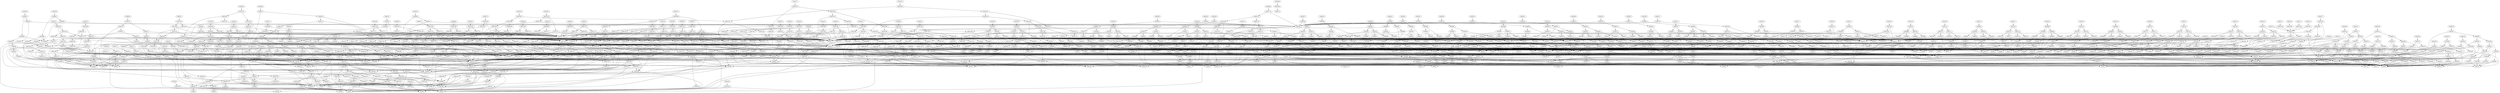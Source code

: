 # Network structure generated by ABC

digraph network {

Node144 -> Node1447 [style = solid];
Node145 -> Node297 [style = solid];
Node146 -> Node312 [style = solid];
Node147 -> Node327 [style = solid];
Node148 -> Node342 [style = solid];
Node149 -> Node1453 [style = solid];
Node150 -> Node1454 [style = solid];
Node151 -> Node350 [style = solid];
Node152 -> Node355 [style = solid];
Node153 -> Node360 [style = solid];
Node154 -> Node365 [style = solid];
Node155 -> Node370 [style = solid];
Node156 -> Node375 [style = solid];
Node157 -> Node380 [style = solid];
Node158 -> Node385 [style = solid];
Node159 -> Node386 [style = solid];
Node160 -> Node387 [style = solid];
Node161 -> Node388 [style = solid];
Node162 -> Node389 [style = solid];
Node163 -> Node390 [style = solid];
Node164 -> Node391 [style = solid];
Node165 -> Node392 [style = solid];
Node166 -> Node393 [style = solid];
Node167 -> Node394 [style = solid];
Node168 -> Node1455 [style = solid];
Node169 -> Node396 [style = solid];
Node170 -> Node398 [style = solid];
Node171 -> Node400 [style = solid];
Node172 -> Node402 [style = solid];
Node173 -> Node404 [style = solid];
Node174 -> Node415 [style = solid];
Node175 -> Node1456 [style = solid];
Node176 -> Node1457 [style = solid];
Node177 -> Node1458 [style = solid];
Node178 -> Node1459 [style = solid];
Node179 -> Node417 [style = solid];
Node180 -> Node418 [style = solid];
Node181 -> Node419 [style = solid];
Node182 -> Node420 [style = solid];
Node183 -> Node421 [style = solid];
Node184 -> Node422 [style = solid];
Node185 -> Node423 [style = solid];
Node186 -> Node424 [style = solid];
Node187 -> Node425 [style = solid];
Node188 -> Node426 [style = solid];
Node189 -> Node1448 [style = solid];
Node190 -> Node1449 [style = solid];
Node191 -> Node1450 [style = solid];
Node192 -> Node1451 [style = solid];
Node193 -> Node1452 [style = solid];
Node194 -> Node1460 [style = solid];
Node195 -> Node429 [style = solid];
Node196 -> Node433 [style = solid];
Node197 -> Node455 [style = solid];
Node198 -> Node474 [style = solid];
Node199 -> Node487 [style = solid];
Node200 -> Node497 [style = solid];
Node201 -> Node505 [style = solid];
Node202 -> Node513 [style = solid];
Node203 -> Node519 [style = solid];
Node204 -> Node536 [style = solid];
Node205 -> Node547 [style = solid];
Node206 -> Node558 [style = solid];
Node207 -> Node569 [style = solid];
Node208 -> Node580 [style = solid];
Node209 -> Node591 [style = solid];
Node210 -> Node602 [style = solid];
Node211 -> Node613 [style = solid];
Node212 -> Node624 [style = solid];
Node213 -> Node635 [style = solid];
Node214 -> Node646 [style = solid];
Node215 -> Node657 [style = solid];
Node216 -> Node668 [style = solid];
Node217 -> Node679 [style = solid];
Node218 -> Node690 [style = solid];
Node219 -> Node701 [style = solid];
Node220 -> Node712 [style = solid];
Node221 -> Node723 [style = solid];
Node222 -> Node734 [style = solid];
Node223 -> Node745 [style = solid];
Node224 -> Node756 [style = solid];
Node225 -> Node767 [style = solid];
Node226 -> Node778 [style = solid];
Node227 -> Node793 [style = solid];
Node228 -> Node806 [style = solid];
Node229 -> Node819 [style = solid];
Node230 -> Node832 [style = solid];
Node231 -> Node845 [style = solid];
Node232 -> Node858 [style = solid];
Node233 -> Node871 [style = solid];
Node234 -> Node884 [style = solid];
Node235 -> Node904 [style = solid];
Node236 -> Node916 [style = solid];
Node237 -> Node928 [style = solid];
Node238 -> Node940 [style = solid];
Node239 -> Node952 [style = solid];
Node240 -> Node964 [style = solid];
Node241 -> Node976 [style = solid];
Node242 -> Node988 [style = solid];
Node243 -> Node1024 [style = solid];
Node244 -> Node1032 [style = solid];
Node245 -> Node1040 [style = solid];
Node246 -> Node1048 [style = solid];
Node247 -> Node1056 [style = solid];
Node248 -> Node1064 [style = solid];
Node249 -> Node1072 [style = solid];
Node250 -> Node1080 [style = solid];
Node251 -> Node1088 [style = solid];
Node252 -> Node1096 [style = solid];
Node253 -> Node1104 [style = solid];
Node254 -> Node1112 [style = solid];
Node255 -> Node1120 [style = solid];
Node256 -> Node1128 [style = solid];
Node257 -> Node1136 [style = solid];
Node258 -> Node1144 [style = solid];
Node259 -> Node1152 [style = solid];
Node260 -> Node1160 [style = solid];
Node261 -> Node1168 [style = solid];
Node262 -> Node1176 [style = solid];
Node263 -> Node1184 [style = solid];
Node264 -> Node1192 [style = solid];
Node265 -> Node1226 [style = solid];
Node266 -> Node1233 [style = solid];
Node267 -> Node1243 [style = solid];
Node268 -> Node1254 [style = solid];
Node269 -> Node1275 [style = solid];
Node270 -> Node1293 [style = solid];
Node271 -> Node1310 [style = solid];
Node272 -> Node1320 [style = solid];
Node273 -> Node1332 [style = solid];
Node274 -> Node1345 [style = solid];
Node275 -> Node1369 [style = solid];
Node276 -> Node1387 [style = solid];
Node277 -> Node1394 [style = solid];
Node278 -> Node1429 [style = solid];
Node279 -> Node1433 [style = solid];
Node280 -> Node1434 [style = solid];
Node281 -> Node1445 [style = solid];
Node282 -> Node1446 [style = solid];
Node283 -> Node38 [style = solid];
Node283 -> Node115 [style = solid];
Node284 -> Node107 [style = solid];
Node284 -> Node283 [style = solid];
Node285 -> Node38 [style = solid];
Node285 -> Node115 [style = solid];
Node286 -> Node284 [style = solid];
Node286 -> Node285 [style = solid];
Node287 -> Node38 [style = solid];
Node287 -> Node115 [style = solid];
Node288 -> Node107 [style = solid];
Node288 -> Node287 [style = solid];
Node289 -> Node38 [style = solid];
Node289 -> Node115 [style = solid];
Node290 -> Node288 [style = solid];
Node290 -> Node289 [style = solid];
Node291 -> Node39 [style = solid];
Node291 -> Node123 [style = solid];
Node292 -> Node37 [style = solid];
Node292 -> Node290 [style = solid];
Node293 -> Node286 [style = solid];
Node293 -> Node292 [style = solid];
Node294 -> Node37 [style = solid];
Node294 -> Node290 [style = solid];
Node295 -> Node39 [style = solid];
Node295 -> Node294 [style = solid];
Node296 -> Node293 [style = solid];
Node296 -> Node295 [style = solid];
Node297 -> Node291 [style = solid];
Node297 -> Node296 [style = solid];
Node298 -> Node38 [style = solid];
Node298 -> Node114 [style = solid];
Node299 -> Node106 [style = solid];
Node299 -> Node298 [style = solid];
Node300 -> Node38 [style = solid];
Node300 -> Node114 [style = solid];
Node301 -> Node299 [style = solid];
Node301 -> Node300 [style = solid];
Node302 -> Node38 [style = solid];
Node302 -> Node114 [style = solid];
Node303 -> Node106 [style = solid];
Node303 -> Node302 [style = solid];
Node304 -> Node38 [style = solid];
Node304 -> Node114 [style = solid];
Node305 -> Node303 [style = solid];
Node305 -> Node304 [style = solid];
Node306 -> Node39 [style = solid];
Node306 -> Node122 [style = solid];
Node307 -> Node37 [style = solid];
Node307 -> Node305 [style = solid];
Node308 -> Node301 [style = solid];
Node308 -> Node307 [style = solid];
Node309 -> Node37 [style = solid];
Node309 -> Node305 [style = solid];
Node310 -> Node39 [style = solid];
Node310 -> Node309 [style = solid];
Node311 -> Node308 [style = solid];
Node311 -> Node310 [style = solid];
Node312 -> Node306 [style = solid];
Node312 -> Node311 [style = solid];
Node313 -> Node38 [style = solid];
Node313 -> Node113 [style = solid];
Node314 -> Node105 [style = solid];
Node314 -> Node313 [style = solid];
Node315 -> Node38 [style = solid];
Node315 -> Node113 [style = solid];
Node316 -> Node314 [style = solid];
Node316 -> Node315 [style = solid];
Node317 -> Node38 [style = solid];
Node317 -> Node113 [style = solid];
Node318 -> Node105 [style = solid];
Node318 -> Node317 [style = solid];
Node319 -> Node38 [style = solid];
Node319 -> Node113 [style = solid];
Node320 -> Node318 [style = solid];
Node320 -> Node319 [style = solid];
Node321 -> Node39 [style = solid];
Node321 -> Node121 [style = solid];
Node322 -> Node37 [style = solid];
Node322 -> Node320 [style = solid];
Node323 -> Node316 [style = solid];
Node323 -> Node322 [style = solid];
Node324 -> Node37 [style = solid];
Node324 -> Node320 [style = solid];
Node325 -> Node39 [style = solid];
Node325 -> Node324 [style = solid];
Node326 -> Node323 [style = solid];
Node326 -> Node325 [style = solid];
Node327 -> Node321 [style = solid];
Node327 -> Node326 [style = solid];
Node328 -> Node38 [style = solid];
Node328 -> Node112 [style = solid];
Node329 -> Node104 [style = solid];
Node329 -> Node328 [style = solid];
Node330 -> Node38 [style = solid];
Node330 -> Node112 [style = solid];
Node331 -> Node329 [style = solid];
Node331 -> Node330 [style = solid];
Node332 -> Node38 [style = solid];
Node332 -> Node112 [style = solid];
Node333 -> Node104 [style = solid];
Node333 -> Node332 [style = solid];
Node334 -> Node38 [style = solid];
Node334 -> Node112 [style = solid];
Node335 -> Node333 [style = solid];
Node335 -> Node334 [style = solid];
Node336 -> Node39 [style = solid];
Node336 -> Node120 [style = solid];
Node337 -> Node37 [style = solid];
Node337 -> Node335 [style = solid];
Node338 -> Node331 [style = solid];
Node338 -> Node337 [style = solid];
Node339 -> Node37 [style = solid];
Node339 -> Node335 [style = solid];
Node340 -> Node39 [style = solid];
Node340 -> Node339 [style = solid];
Node341 -> Node338 [style = solid];
Node341 -> Node340 [style = solid];
Node342 -> Node336 [style = solid];
Node342 -> Node341 [style = solid];
Node343 -> Node37 [style = solid];
Node343 -> Node38 [style = solid];
Node344 -> Node37 [style = solid];
Node344 -> Node38 [style = solid];
Node345 -> Node343 [style = solid];
Node345 -> Node344 [style = solid];
Node346 -> Node108 [style = solid];
Node346 -> Node345 [style = solid];
Node347 -> Node39 [style = solid];
Node347 -> Node346 [style = solid];
Node348 -> Node116 [style = solid];
Node348 -> Node344 [style = solid];
Node349 -> Node343 [style = solid];
Node349 -> Node348 [style = solid];
Node350 -> Node347 [style = solid];
Node350 -> Node349 [style = solid];
Node351 -> Node109 [style = solid];
Node351 -> Node345 [style = solid];
Node352 -> Node39 [style = solid];
Node352 -> Node351 [style = solid];
Node353 -> Node117 [style = solid];
Node353 -> Node344 [style = solid];
Node354 -> Node343 [style = solid];
Node354 -> Node353 [style = solid];
Node355 -> Node352 [style = solid];
Node355 -> Node354 [style = solid];
Node356 -> Node110 [style = solid];
Node356 -> Node345 [style = solid];
Node357 -> Node39 [style = solid];
Node357 -> Node356 [style = solid];
Node358 -> Node118 [style = solid];
Node358 -> Node344 [style = solid];
Node359 -> Node343 [style = solid];
Node359 -> Node358 [style = solid];
Node360 -> Node357 [style = solid];
Node360 -> Node359 [style = solid];
Node361 -> Node111 [style = solid];
Node361 -> Node345 [style = solid];
Node362 -> Node39 [style = solid];
Node362 -> Node361 [style = solid];
Node363 -> Node119 [style = solid];
Node363 -> Node344 [style = solid];
Node364 -> Node343 [style = solid];
Node364 -> Node363 [style = solid];
Node365 -> Node362 [style = solid];
Node365 -> Node364 [style = solid];
Node366 -> Node112 [style = solid];
Node366 -> Node345 [style = solid];
Node367 -> Node39 [style = solid];
Node367 -> Node366 [style = solid];
Node368 -> Node120 [style = solid];
Node368 -> Node344 [style = solid];
Node369 -> Node343 [style = solid];
Node369 -> Node368 [style = solid];
Node370 -> Node367 [style = solid];
Node370 -> Node369 [style = solid];
Node371 -> Node113 [style = solid];
Node371 -> Node345 [style = solid];
Node372 -> Node39 [style = solid];
Node372 -> Node371 [style = solid];
Node373 -> Node121 [style = solid];
Node373 -> Node344 [style = solid];
Node374 -> Node343 [style = solid];
Node374 -> Node373 [style = solid];
Node375 -> Node372 [style = solid];
Node375 -> Node374 [style = solid];
Node376 -> Node114 [style = solid];
Node376 -> Node345 [style = solid];
Node377 -> Node39 [style = solid];
Node377 -> Node376 [style = solid];
Node378 -> Node122 [style = solid];
Node378 -> Node344 [style = solid];
Node379 -> Node343 [style = solid];
Node379 -> Node378 [style = solid];
Node380 -> Node377 [style = solid];
Node380 -> Node379 [style = solid];
Node381 -> Node115 [style = solid];
Node381 -> Node345 [style = solid];
Node382 -> Node39 [style = solid];
Node382 -> Node381 [style = solid];
Node383 -> Node123 [style = solid];
Node383 -> Node344 [style = solid];
Node384 -> Node343 [style = solid];
Node384 -> Node383 [style = solid];
Node385 -> Node382 [style = solid];
Node385 -> Node384 [style = solid];
Node386 -> Node39 [style = solid];
Node386 -> Node116 [style = solid];
Node387 -> Node39 [style = solid];
Node387 -> Node117 [style = solid];
Node388 -> Node39 [style = solid];
Node388 -> Node118 [style = solid];
Node389 -> Node39 [style = solid];
Node389 -> Node119 [style = solid];
Node390 -> Node39 [style = solid];
Node390 -> Node120 [style = solid];
Node391 -> Node39 [style = solid];
Node391 -> Node121 [style = solid];
Node392 -> Node39 [style = solid];
Node392 -> Node122 [style = solid];
Node393 -> Node39 [style = solid];
Node393 -> Node123 [style = solid];
Node394 -> Node58 [style = solid];
Node394 -> Node139 [style = solid];
Node395 -> Node59 [style = solid];
Node395 -> Node140 [style = solid];
Node396 -> Node40 [style = solid];
Node396 -> Node395 [style = solid];
Node397 -> Node60 [style = solid];
Node397 -> Node140 [style = solid];
Node398 -> Node40 [style = solid];
Node398 -> Node397 [style = solid];
Node399 -> Node61 [style = solid];
Node399 -> Node140 [style = solid];
Node400 -> Node40 [style = solid];
Node400 -> Node399 [style = solid];
Node401 -> Node62 [style = solid];
Node401 -> Node140 [style = solid];
Node402 -> Node40 [style = solid];
Node402 -> Node401 [style = solid];
Node403 -> Node63 [style = solid];
Node403 -> Node140 [style = solid];
Node404 -> Node40 [style = solid];
Node404 -> Node403 [style = solid];
Node405 -> Node128 [style = solid];
Node405 -> Node129 [style = solid];
Node406 -> Node131 [style = solid];
Node406 -> Node132 [style = solid];
Node407 -> Node130 [style = solid];
Node407 -> Node406 [style = solid];
Node408 -> Node57 [style = solid];
Node408 -> Node138 [style = solid];
Node409 -> Node57 [style = solid];
Node409 -> Node138 [style = solid];
Node410 -> Node408 [style = solid];
Node410 -> Node409 [style = solid];
Node411 -> Node405 [style = solid];
Node411 -> Node407 [style = solid];
Node412 -> Node65 [style = solid];
Node412 -> Node411 [style = solid];
Node413 -> Node407 [style = solid];
Node413 -> Node410 [style = solid];
Node414 -> Node405 [style = solid];
Node414 -> Node413 [style = solid];
Node415 -> Node412 [style = solid];
Node415 -> Node414 [style = solid];
Node416 -> Node64 [style = solid];
Node416 -> Node140 [style = solid];
Node417 -> Node59 [style = solid];
Node417 -> Node416 [style = solid];
Node418 -> Node60 [style = solid];
Node418 -> Node416 [style = solid];
Node419 -> Node61 [style = solid];
Node419 -> Node416 [style = solid];
Node420 -> Node62 [style = solid];
Node420 -> Node416 [style = solid];
Node421 -> Node63 [style = solid];
Node421 -> Node416 [style = solid];
Node422 -> Node59 [style = solid];
Node422 -> Node141 [style = solid];
Node423 -> Node60 [style = solid];
Node423 -> Node141 [style = solid];
Node424 -> Node61 [style = solid];
Node424 -> Node141 [style = solid];
Node425 -> Node62 [style = solid];
Node425 -> Node141 [style = solid];
Node426 -> Node63 [style = solid];
Node426 -> Node141 [style = solid];
Node427 -> Node57 [style = solid];
Node427 -> Node138 [style = solid];
Node428 -> Node57 [style = solid];
Node428 -> Node138 [style = solid];
Node429 -> Node427 [style = solid];
Node429 -> Node428 [style = solid];
Node430 -> Node129 [style = solid];
Node430 -> Node130 [style = solid];
Node431 -> Node127 [style = solid];
Node431 -> Node128 [style = solid];
Node432 -> Node430 [style = solid];
Node432 -> Node431 [style = solid];
Node433 -> Node406 [style = solid];
Node433 -> Node432 [style = solid];
Node434 -> Node136 [style = solid];
Node434 -> Node137 [style = solid];
Node435 -> Node134 [style = solid];
Node435 -> Node135 [style = solid];
Node436 -> Node434 [style = solid];
Node436 -> Node435 [style = solid];
Node437 -> Node58 [style = solid];
Node437 -> Node133 [style = solid];
Node438 -> Node435 [style = solid];
Node438 -> Node437 [style = solid];
Node439 -> Node434 [style = solid];
Node439 -> Node438 [style = solid];
Node440 -> Node53 [style = solid];
Node440 -> Node63 [style = solid];
Node441 -> Node436 [style = solid];
Node441 -> Node440 [style = solid];
Node442 -> Node143 [style = solid];
Node442 -> Node441 [style = solid];
Node443 -> Node439 [style = solid];
Node443 -> Node442 [style = solid];
Node444 -> Node51 [style = solid];
Node444 -> Node61 [style = solid];
Node445 -> Node52 [style = solid];
Node445 -> Node62 [style = solid];
Node446 -> Node444 [style = solid];
Node446 -> Node445 [style = solid];
Node447 -> Node436 [style = solid];
Node447 -> Node446 [style = solid];
Node448 -> Node443 [style = solid];
Node448 -> Node447 [style = solid];
Node449 -> Node49 [style = solid];
Node449 -> Node59 [style = solid];
Node450 -> Node50 [style = solid];
Node450 -> Node60 [style = solid];
Node451 -> Node449 [style = solid];
Node451 -> Node450 [style = solid];
Node452 -> Node436 [style = solid];
Node452 -> Node451 [style = solid];
Node453 -> Node448 [style = solid];
Node453 -> Node452 [style = solid];
Node454 -> Node43 [style = solid];
Node454 -> Node453 [style = solid];
Node455 -> Node41 [style = solid];
Node455 -> Node454 [style = solid];
Node456 -> Node43 [style = solid];
Node456 -> Node54 [style = solid];
Node457 -> Node41 [style = solid];
Node457 -> Node456 [style = solid];
Node458 -> Node60 [style = solid];
Node458 -> Node61 [style = solid];
Node459 -> Node59 [style = solid];
Node459 -> Node458 [style = solid];
Node460 -> Node62 [style = solid];
Node460 -> Node63 [style = solid];
Node461 -> Node459 [style = solid];
Node461 -> Node460 [style = solid];
Node462 -> Node56 [style = solid];
Node462 -> Node461 [style = solid];
Node463 -> Node55 [style = solid];
Node463 -> Node462 [style = solid];
Node464 -> Node58 [style = solid];
Node464 -> Node59 [style = solid];
Node465 -> Node43 [style = solid];
Node465 -> Node464 [style = solid];
Node466 -> Node54 [style = solid];
Node466 -> Node55 [style = solid];
Node467 -> Node56 [style = solid];
Node467 -> Node466 [style = solid];
Node468 -> Node40 [style = solid];
Node468 -> Node461 [style = solid];
Node469 -> Node467 [style = solid];
Node469 -> Node468 [style = solid];
Node470 -> Node465 [style = solid];
Node470 -> Node469 [style = solid];
Node471 -> Node41 [style = solid];
Node471 -> Node470 [style = solid];
Node472 -> Node457 [style = solid];
Node472 -> Node463 [style = solid];
Node473 -> Node40 [style = solid];
Node473 -> Node472 [style = solid];
Node474 -> Node471 [style = solid];
Node474 -> Node473 [style = solid];
Node475 -> Node55 [style = solid];
Node475 -> Node56 [style = solid];
Node476 -> Node54 [style = solid];
Node476 -> Node475 [style = solid];
Node477 -> Node55 [style = solid];
Node477 -> Node56 [style = solid];
Node478 -> Node476 [style = solid];
Node478 -> Node477 [style = solid];
Node479 -> Node40 [style = solid];
Node479 -> Node462 [style = solid];
Node480 -> Node60 [style = solid];
Node480 -> Node479 [style = solid];
Node481 -> Node41 [style = solid];
Node481 -> Node43 [style = solid];
Node482 -> Node480 [style = solid];
Node482 -> Node481 [style = solid];
Node483 -> Node58 [style = solid];
Node483 -> Node479 [style = solid];
Node484 -> Node40 [style = solid];
Node484 -> Node478 [style = solid];
Node485 -> Node461 [style = solid];
Node485 -> Node484 [style = solid];
Node486 -> Node483 [style = solid];
Node486 -> Node485 [style = solid];
Node487 -> Node482 [style = solid];
Node487 -> Node486 [style = solid];
Node488 -> Node54 [style = solid];
Node488 -> Node56 [style = solid];
Node489 -> Node55 [style = solid];
Node489 -> Node488 [style = solid];
Node490 -> Node54 [style = solid];
Node490 -> Node56 [style = solid];
Node491 -> Node489 [style = solid];
Node491 -> Node490 [style = solid];
Node492 -> Node61 [style = solid];
Node492 -> Node479 [style = solid];
Node493 -> Node481 [style = solid];
Node493 -> Node492 [style = solid];
Node494 -> Node40 [style = solid];
Node494 -> Node491 [style = solid];
Node495 -> Node461 [style = solid];
Node495 -> Node494 [style = solid];
Node496 -> Node483 [style = solid];
Node496 -> Node495 [style = solid];
Node497 -> Node493 [style = solid];
Node497 -> Node496 [style = solid];
Node498 -> Node55 [style = solid];
Node498 -> Node56 [style = solid];
Node499 -> Node476 [style = solid];
Node499 -> Node498 [style = solid];
Node500 -> Node62 [style = solid];
Node500 -> Node479 [style = solid];
Node501 -> Node481 [style = solid];
Node501 -> Node500 [style = solid];
Node502 -> Node40 [style = solid];
Node502 -> Node499 [style = solid];
Node503 -> Node461 [style = solid];
Node503 -> Node502 [style = solid];
Node504 -> Node483 [style = solid];
Node504 -> Node503 [style = solid];
Node505 -> Node501 [style = solid];
Node505 -> Node504 [style = solid];
Node506 -> Node55 [style = solid];
Node506 -> Node461 [style = solid];
Node507 -> Node40 [style = solid];
Node507 -> Node54 [style = solid];
Node508 -> Node506 [style = solid];
Node508 -> Node507 [style = solid];
Node509 -> Node43 [style = solid];
Node509 -> Node479 [style = solid];
Node510 -> Node41 [style = solid];
Node510 -> Node509 [style = solid];
Node511 -> Node58 [style = solid];
Node511 -> Node63 [style = solid];
Node512 -> Node508 [style = solid];
Node512 -> Node511 [style = solid];
Node513 -> Node510 [style = solid];
Node513 -> Node512 [style = solid];
Node514 -> Node64 [style = solid];
Node514 -> Node453 [style = solid];
Node515 -> Node43 [style = solid];
Node515 -> Node514 [style = solid];
Node516 -> Node41 [style = solid];
Node516 -> Node515 [style = solid];
Node517 -> Node40 [style = solid];
Node517 -> Node42 [style = solid];
Node518 -> Node64 [style = solid];
Node518 -> Node517 [style = solid];
Node519 -> Node516 [style = solid];
Node519 -> Node518 [style = solid];
Node520 -> Node127 [style = solid];
Node520 -> Node128 [style = solid];
Node521 -> Node430 [style = solid];
Node521 -> Node520 [style = solid];
Node522 -> Node406 [style = solid];
Node522 -> Node521 [style = solid];
Node523 -> Node66 [style = solid];
Node523 -> Node141 [style = solid];
Node524 -> Node141 [style = solid];
Node524 -> Node522 [style = solid];
Node525 -> Node36 [style = solid];
Node525 -> Node468 [style = solid];
Node526 -> Node43 [style = solid];
Node526 -> Node525 [style = solid];
Node527 -> Node41 [style = solid];
Node527 -> Node526 [style = solid];
Node528 -> Node461 [style = solid];
Node528 -> Node524 [style = solid];
Node529 -> Node65 [style = solid];
Node529 -> Node528 [style = solid];
Node530 -> Node527 [style = solid];
Node530 -> Node529 [style = solid];
Node531 -> Node40 [style = solid];
Node531 -> Node524 [style = solid];
Node532 -> Node65 [style = solid];
Node532 -> Node531 [style = solid];
Node533 -> Node468 [style = solid];
Node533 -> Node523 [style = solid];
Node534 -> Node522 [style = solid];
Node534 -> Node533 [style = solid];
Node535 -> Node532 [style = solid];
Node535 -> Node534 [style = solid];
Node536 -> Node530 [style = solid];
Node536 -> Node535 [style = solid];
Node537 -> Node67 [style = solid];
Node537 -> Node141 [style = solid];
Node538 -> Node35 [style = solid];
Node538 -> Node468 [style = solid];
Node539 -> Node43 [style = solid];
Node539 -> Node538 [style = solid];
Node540 -> Node41 [style = solid];
Node540 -> Node539 [style = solid];
Node541 -> Node66 [style = solid];
Node541 -> Node528 [style = solid];
Node542 -> Node540 [style = solid];
Node542 -> Node541 [style = solid];
Node543 -> Node66 [style = solid];
Node543 -> Node531 [style = solid];
Node544 -> Node468 [style = solid];
Node544 -> Node537 [style = solid];
Node545 -> Node522 [style = solid];
Node545 -> Node544 [style = solid];
Node546 -> Node543 [style = solid];
Node546 -> Node545 [style = solid];
Node547 -> Node542 [style = solid];
Node547 -> Node546 [style = solid];
Node548 -> Node68 [style = solid];
Node548 -> Node141 [style = solid];
Node549 -> Node34 [style = solid];
Node549 -> Node468 [style = solid];
Node550 -> Node43 [style = solid];
Node550 -> Node549 [style = solid];
Node551 -> Node41 [style = solid];
Node551 -> Node550 [style = solid];
Node552 -> Node67 [style = solid];
Node552 -> Node528 [style = solid];
Node553 -> Node551 [style = solid];
Node553 -> Node552 [style = solid];
Node554 -> Node67 [style = solid];
Node554 -> Node531 [style = solid];
Node555 -> Node468 [style = solid];
Node555 -> Node548 [style = solid];
Node556 -> Node522 [style = solid];
Node556 -> Node555 [style = solid];
Node557 -> Node554 [style = solid];
Node557 -> Node556 [style = solid];
Node558 -> Node553 [style = solid];
Node558 -> Node557 [style = solid];
Node559 -> Node69 [style = solid];
Node559 -> Node141 [style = solid];
Node560 -> Node33 [style = solid];
Node560 -> Node468 [style = solid];
Node561 -> Node43 [style = solid];
Node561 -> Node560 [style = solid];
Node562 -> Node41 [style = solid];
Node562 -> Node561 [style = solid];
Node563 -> Node68 [style = solid];
Node563 -> Node528 [style = solid];
Node564 -> Node562 [style = solid];
Node564 -> Node563 [style = solid];
Node565 -> Node68 [style = solid];
Node565 -> Node531 [style = solid];
Node566 -> Node468 [style = solid];
Node566 -> Node559 [style = solid];
Node567 -> Node522 [style = solid];
Node567 -> Node566 [style = solid];
Node568 -> Node565 [style = solid];
Node568 -> Node567 [style = solid];
Node569 -> Node564 [style = solid];
Node569 -> Node568 [style = solid];
Node570 -> Node70 [style = solid];
Node570 -> Node141 [style = solid];
Node571 -> Node32 [style = solid];
Node571 -> Node468 [style = solid];
Node572 -> Node43 [style = solid];
Node572 -> Node571 [style = solid];
Node573 -> Node41 [style = solid];
Node573 -> Node572 [style = solid];
Node574 -> Node69 [style = solid];
Node574 -> Node528 [style = solid];
Node575 -> Node573 [style = solid];
Node575 -> Node574 [style = solid];
Node576 -> Node69 [style = solid];
Node576 -> Node531 [style = solid];
Node577 -> Node468 [style = solid];
Node577 -> Node570 [style = solid];
Node578 -> Node522 [style = solid];
Node578 -> Node577 [style = solid];
Node579 -> Node576 [style = solid];
Node579 -> Node578 [style = solid];
Node580 -> Node575 [style = solid];
Node580 -> Node579 [style = solid];
Node581 -> Node71 [style = solid];
Node581 -> Node141 [style = solid];
Node582 -> Node31 [style = solid];
Node582 -> Node468 [style = solid];
Node583 -> Node43 [style = solid];
Node583 -> Node582 [style = solid];
Node584 -> Node41 [style = solid];
Node584 -> Node583 [style = solid];
Node585 -> Node70 [style = solid];
Node585 -> Node528 [style = solid];
Node586 -> Node584 [style = solid];
Node586 -> Node585 [style = solid];
Node587 -> Node70 [style = solid];
Node587 -> Node531 [style = solid];
Node588 -> Node468 [style = solid];
Node588 -> Node581 [style = solid];
Node589 -> Node522 [style = solid];
Node589 -> Node588 [style = solid];
Node590 -> Node587 [style = solid];
Node590 -> Node589 [style = solid];
Node591 -> Node586 [style = solid];
Node591 -> Node590 [style = solid];
Node592 -> Node72 [style = solid];
Node592 -> Node141 [style = solid];
Node593 -> Node30 [style = solid];
Node593 -> Node468 [style = solid];
Node594 -> Node43 [style = solid];
Node594 -> Node593 [style = solid];
Node595 -> Node41 [style = solid];
Node595 -> Node594 [style = solid];
Node596 -> Node71 [style = solid];
Node596 -> Node528 [style = solid];
Node597 -> Node595 [style = solid];
Node597 -> Node596 [style = solid];
Node598 -> Node71 [style = solid];
Node598 -> Node531 [style = solid];
Node599 -> Node468 [style = solid];
Node599 -> Node592 [style = solid];
Node600 -> Node522 [style = solid];
Node600 -> Node599 [style = solid];
Node601 -> Node598 [style = solid];
Node601 -> Node600 [style = solid];
Node602 -> Node597 [style = solid];
Node602 -> Node601 [style = solid];
Node603 -> Node73 [style = solid];
Node603 -> Node141 [style = solid];
Node604 -> Node39 [style = solid];
Node604 -> Node468 [style = solid];
Node605 -> Node43 [style = solid];
Node605 -> Node604 [style = solid];
Node606 -> Node41 [style = solid];
Node606 -> Node605 [style = solid];
Node607 -> Node72 [style = solid];
Node607 -> Node528 [style = solid];
Node608 -> Node606 [style = solid];
Node608 -> Node607 [style = solid];
Node609 -> Node72 [style = solid];
Node609 -> Node531 [style = solid];
Node610 -> Node468 [style = solid];
Node610 -> Node603 [style = solid];
Node611 -> Node522 [style = solid];
Node611 -> Node610 [style = solid];
Node612 -> Node609 [style = solid];
Node612 -> Node611 [style = solid];
Node613 -> Node608 [style = solid];
Node613 -> Node612 [style = solid];
Node614 -> Node74 [style = solid];
Node614 -> Node141 [style = solid];
Node615 -> Node37 [style = solid];
Node615 -> Node468 [style = solid];
Node616 -> Node43 [style = solid];
Node616 -> Node615 [style = solid];
Node617 -> Node41 [style = solid];
Node617 -> Node616 [style = solid];
Node618 -> Node73 [style = solid];
Node618 -> Node528 [style = solid];
Node619 -> Node617 [style = solid];
Node619 -> Node618 [style = solid];
Node620 -> Node73 [style = solid];
Node620 -> Node531 [style = solid];
Node621 -> Node468 [style = solid];
Node621 -> Node614 [style = solid];
Node622 -> Node522 [style = solid];
Node622 -> Node621 [style = solid];
Node623 -> Node620 [style = solid];
Node623 -> Node622 [style = solid];
Node624 -> Node619 [style = solid];
Node624 -> Node623 [style = solid];
Node625 -> Node75 [style = solid];
Node625 -> Node141 [style = solid];
Node626 -> Node38 [style = solid];
Node626 -> Node468 [style = solid];
Node627 -> Node43 [style = solid];
Node627 -> Node626 [style = solid];
Node628 -> Node41 [style = solid];
Node628 -> Node627 [style = solid];
Node629 -> Node74 [style = solid];
Node629 -> Node528 [style = solid];
Node630 -> Node628 [style = solid];
Node630 -> Node629 [style = solid];
Node631 -> Node74 [style = solid];
Node631 -> Node531 [style = solid];
Node632 -> Node468 [style = solid];
Node632 -> Node625 [style = solid];
Node633 -> Node522 [style = solid];
Node633 -> Node632 [style = solid];
Node634 -> Node631 [style = solid];
Node634 -> Node633 [style = solid];
Node635 -> Node630 [style = solid];
Node635 -> Node634 [style = solid];
Node636 -> Node76 [style = solid];
Node636 -> Node141 [style = solid];
Node637 -> Node17 [style = solid];
Node637 -> Node468 [style = solid];
Node638 -> Node43 [style = solid];
Node638 -> Node637 [style = solid];
Node639 -> Node41 [style = solid];
Node639 -> Node638 [style = solid];
Node640 -> Node75 [style = solid];
Node640 -> Node528 [style = solid];
Node641 -> Node639 [style = solid];
Node641 -> Node640 [style = solid];
Node642 -> Node75 [style = solid];
Node642 -> Node531 [style = solid];
Node643 -> Node468 [style = solid];
Node643 -> Node636 [style = solid];
Node644 -> Node522 [style = solid];
Node644 -> Node643 [style = solid];
Node645 -> Node642 [style = solid];
Node645 -> Node644 [style = solid];
Node646 -> Node641 [style = solid];
Node646 -> Node645 [style = solid];
Node647 -> Node77 [style = solid];
Node647 -> Node141 [style = solid];
Node648 -> Node18 [style = solid];
Node648 -> Node468 [style = solid];
Node649 -> Node43 [style = solid];
Node649 -> Node648 [style = solid];
Node650 -> Node41 [style = solid];
Node650 -> Node649 [style = solid];
Node651 -> Node76 [style = solid];
Node651 -> Node528 [style = solid];
Node652 -> Node650 [style = solid];
Node652 -> Node651 [style = solid];
Node653 -> Node76 [style = solid];
Node653 -> Node531 [style = solid];
Node654 -> Node468 [style = solid];
Node654 -> Node647 [style = solid];
Node655 -> Node522 [style = solid];
Node655 -> Node654 [style = solid];
Node656 -> Node653 [style = solid];
Node656 -> Node655 [style = solid];
Node657 -> Node652 [style = solid];
Node657 -> Node656 [style = solid];
Node658 -> Node78 [style = solid];
Node658 -> Node141 [style = solid];
Node659 -> Node19 [style = solid];
Node659 -> Node468 [style = solid];
Node660 -> Node43 [style = solid];
Node660 -> Node659 [style = solid];
Node661 -> Node41 [style = solid];
Node661 -> Node660 [style = solid];
Node662 -> Node77 [style = solid];
Node662 -> Node528 [style = solid];
Node663 -> Node661 [style = solid];
Node663 -> Node662 [style = solid];
Node664 -> Node77 [style = solid];
Node664 -> Node531 [style = solid];
Node665 -> Node468 [style = solid];
Node665 -> Node658 [style = solid];
Node666 -> Node522 [style = solid];
Node666 -> Node665 [style = solid];
Node667 -> Node664 [style = solid];
Node667 -> Node666 [style = solid];
Node668 -> Node663 [style = solid];
Node668 -> Node667 [style = solid];
Node669 -> Node79 [style = solid];
Node669 -> Node141 [style = solid];
Node670 -> Node20 [style = solid];
Node670 -> Node468 [style = solid];
Node671 -> Node43 [style = solid];
Node671 -> Node670 [style = solid];
Node672 -> Node41 [style = solid];
Node672 -> Node671 [style = solid];
Node673 -> Node78 [style = solid];
Node673 -> Node528 [style = solid];
Node674 -> Node672 [style = solid];
Node674 -> Node673 [style = solid];
Node675 -> Node78 [style = solid];
Node675 -> Node531 [style = solid];
Node676 -> Node468 [style = solid];
Node676 -> Node669 [style = solid];
Node677 -> Node522 [style = solid];
Node677 -> Node676 [style = solid];
Node678 -> Node675 [style = solid];
Node678 -> Node677 [style = solid];
Node679 -> Node674 [style = solid];
Node679 -> Node678 [style = solid];
Node680 -> Node80 [style = solid];
Node680 -> Node141 [style = solid];
Node681 -> Node21 [style = solid];
Node681 -> Node468 [style = solid];
Node682 -> Node43 [style = solid];
Node682 -> Node681 [style = solid];
Node683 -> Node41 [style = solid];
Node683 -> Node682 [style = solid];
Node684 -> Node79 [style = solid];
Node684 -> Node528 [style = solid];
Node685 -> Node683 [style = solid];
Node685 -> Node684 [style = solid];
Node686 -> Node79 [style = solid];
Node686 -> Node531 [style = solid];
Node687 -> Node468 [style = solid];
Node687 -> Node680 [style = solid];
Node688 -> Node522 [style = solid];
Node688 -> Node687 [style = solid];
Node689 -> Node686 [style = solid];
Node689 -> Node688 [style = solid];
Node690 -> Node685 [style = solid];
Node690 -> Node689 [style = solid];
Node691 -> Node81 [style = solid];
Node691 -> Node141 [style = solid];
Node692 -> Node22 [style = solid];
Node692 -> Node468 [style = solid];
Node693 -> Node43 [style = solid];
Node693 -> Node692 [style = solid];
Node694 -> Node41 [style = solid];
Node694 -> Node693 [style = solid];
Node695 -> Node80 [style = solid];
Node695 -> Node528 [style = solid];
Node696 -> Node694 [style = solid];
Node696 -> Node695 [style = solid];
Node697 -> Node80 [style = solid];
Node697 -> Node531 [style = solid];
Node698 -> Node468 [style = solid];
Node698 -> Node691 [style = solid];
Node699 -> Node522 [style = solid];
Node699 -> Node698 [style = solid];
Node700 -> Node697 [style = solid];
Node700 -> Node699 [style = solid];
Node701 -> Node696 [style = solid];
Node701 -> Node700 [style = solid];
Node702 -> Node82 [style = solid];
Node702 -> Node141 [style = solid];
Node703 -> Node23 [style = solid];
Node703 -> Node468 [style = solid];
Node704 -> Node43 [style = solid];
Node704 -> Node703 [style = solid];
Node705 -> Node41 [style = solid];
Node705 -> Node704 [style = solid];
Node706 -> Node81 [style = solid];
Node706 -> Node528 [style = solid];
Node707 -> Node705 [style = solid];
Node707 -> Node706 [style = solid];
Node708 -> Node81 [style = solid];
Node708 -> Node531 [style = solid];
Node709 -> Node468 [style = solid];
Node709 -> Node702 [style = solid];
Node710 -> Node522 [style = solid];
Node710 -> Node709 [style = solid];
Node711 -> Node708 [style = solid];
Node711 -> Node710 [style = solid];
Node712 -> Node707 [style = solid];
Node712 -> Node711 [style = solid];
Node713 -> Node83 [style = solid];
Node713 -> Node141 [style = solid];
Node714 -> Node24 [style = solid];
Node714 -> Node468 [style = solid];
Node715 -> Node43 [style = solid];
Node715 -> Node714 [style = solid];
Node716 -> Node41 [style = solid];
Node716 -> Node715 [style = solid];
Node717 -> Node82 [style = solid];
Node717 -> Node528 [style = solid];
Node718 -> Node716 [style = solid];
Node718 -> Node717 [style = solid];
Node719 -> Node82 [style = solid];
Node719 -> Node531 [style = solid];
Node720 -> Node468 [style = solid];
Node720 -> Node713 [style = solid];
Node721 -> Node522 [style = solid];
Node721 -> Node720 [style = solid];
Node722 -> Node719 [style = solid];
Node722 -> Node721 [style = solid];
Node723 -> Node718 [style = solid];
Node723 -> Node722 [style = solid];
Node724 -> Node84 [style = solid];
Node724 -> Node141 [style = solid];
Node725 -> Node25 [style = solid];
Node725 -> Node468 [style = solid];
Node726 -> Node43 [style = solid];
Node726 -> Node725 [style = solid];
Node727 -> Node41 [style = solid];
Node727 -> Node726 [style = solid];
Node728 -> Node83 [style = solid];
Node728 -> Node528 [style = solid];
Node729 -> Node727 [style = solid];
Node729 -> Node728 [style = solid];
Node730 -> Node83 [style = solid];
Node730 -> Node531 [style = solid];
Node731 -> Node468 [style = solid];
Node731 -> Node724 [style = solid];
Node732 -> Node522 [style = solid];
Node732 -> Node731 [style = solid];
Node733 -> Node730 [style = solid];
Node733 -> Node732 [style = solid];
Node734 -> Node729 [style = solid];
Node734 -> Node733 [style = solid];
Node735 -> Node85 [style = solid];
Node735 -> Node141 [style = solid];
Node736 -> Node26 [style = solid];
Node736 -> Node468 [style = solid];
Node737 -> Node43 [style = solid];
Node737 -> Node736 [style = solid];
Node738 -> Node41 [style = solid];
Node738 -> Node737 [style = solid];
Node739 -> Node84 [style = solid];
Node739 -> Node528 [style = solid];
Node740 -> Node738 [style = solid];
Node740 -> Node739 [style = solid];
Node741 -> Node84 [style = solid];
Node741 -> Node531 [style = solid];
Node742 -> Node468 [style = solid];
Node742 -> Node735 [style = solid];
Node743 -> Node522 [style = solid];
Node743 -> Node742 [style = solid];
Node744 -> Node741 [style = solid];
Node744 -> Node743 [style = solid];
Node745 -> Node740 [style = solid];
Node745 -> Node744 [style = solid];
Node746 -> Node86 [style = solid];
Node746 -> Node141 [style = solid];
Node747 -> Node27 [style = solid];
Node747 -> Node468 [style = solid];
Node748 -> Node43 [style = solid];
Node748 -> Node747 [style = solid];
Node749 -> Node41 [style = solid];
Node749 -> Node748 [style = solid];
Node750 -> Node85 [style = solid];
Node750 -> Node528 [style = solid];
Node751 -> Node749 [style = solid];
Node751 -> Node750 [style = solid];
Node752 -> Node85 [style = solid];
Node752 -> Node531 [style = solid];
Node753 -> Node468 [style = solid];
Node753 -> Node746 [style = solid];
Node754 -> Node522 [style = solid];
Node754 -> Node753 [style = solid];
Node755 -> Node752 [style = solid];
Node755 -> Node754 [style = solid];
Node756 -> Node751 [style = solid];
Node756 -> Node755 [style = solid];
Node757 -> Node87 [style = solid];
Node757 -> Node141 [style = solid];
Node758 -> Node28 [style = solid];
Node758 -> Node468 [style = solid];
Node759 -> Node43 [style = solid];
Node759 -> Node758 [style = solid];
Node760 -> Node41 [style = solid];
Node760 -> Node759 [style = solid];
Node761 -> Node86 [style = solid];
Node761 -> Node528 [style = solid];
Node762 -> Node760 [style = solid];
Node762 -> Node761 [style = solid];
Node763 -> Node86 [style = solid];
Node763 -> Node531 [style = solid];
Node764 -> Node468 [style = solid];
Node764 -> Node757 [style = solid];
Node765 -> Node522 [style = solid];
Node765 -> Node764 [style = solid];
Node766 -> Node763 [style = solid];
Node766 -> Node765 [style = solid];
Node767 -> Node762 [style = solid];
Node767 -> Node766 [style = solid];
Node768 -> Node88 [style = solid];
Node768 -> Node141 [style = solid];
Node769 -> Node29 [style = solid];
Node769 -> Node468 [style = solid];
Node770 -> Node43 [style = solid];
Node770 -> Node769 [style = solid];
Node771 -> Node41 [style = solid];
Node771 -> Node770 [style = solid];
Node772 -> Node87 [style = solid];
Node772 -> Node528 [style = solid];
Node773 -> Node771 [style = solid];
Node773 -> Node772 [style = solid];
Node774 -> Node87 [style = solid];
Node774 -> Node531 [style = solid];
Node775 -> Node468 [style = solid];
Node775 -> Node768 [style = solid];
Node776 -> Node522 [style = solid];
Node776 -> Node775 [style = solid];
Node777 -> Node774 [style = solid];
Node777 -> Node776 [style = solid];
Node778 -> Node773 [style = solid];
Node778 -> Node777 [style = solid];
Node779 -> Node9 [style = solid];
Node779 -> Node38 [style = solid];
Node780 -> Node37 [style = solid];
Node780 -> Node779 [style = solid];
Node781 -> Node37 [style = solid];
Node781 -> Node38 [style = solid];
Node782 -> Node1 [style = solid];
Node782 -> Node781 [style = solid];
Node783 -> Node780 [style = solid];
Node783 -> Node782 [style = solid];
Node784 -> Node89 [style = solid];
Node784 -> Node141 [style = solid];
Node785 -> Node524 [style = solid];
Node785 -> Node604 [style = solid];
Node786 -> Node88 [style = solid];
Node786 -> Node785 [style = solid];
Node787 -> Node468 [style = solid];
Node787 -> Node783 [style = solid];
Node788 -> Node39 [style = solid];
Node788 -> Node787 [style = solid];
Node789 -> Node604 [style = solid];
Node789 -> Node784 [style = solid];
Node790 -> Node522 [style = solid];
Node790 -> Node789 [style = solid];
Node791 -> Node788 [style = solid];
Node791 -> Node790 [style = solid];
Node792 -> Node786 [style = solid];
Node792 -> Node791 [style = solid];
Node793 -> Node481 [style = solid];
Node793 -> Node792 [style = solid];
Node794 -> Node10 [style = solid];
Node794 -> Node38 [style = solid];
Node795 -> Node37 [style = solid];
Node795 -> Node794 [style = solid];
Node796 -> Node2 [style = solid];
Node796 -> Node781 [style = solid];
Node797 -> Node795 [style = solid];
Node797 -> Node796 [style = solid];
Node798 -> Node90 [style = solid];
Node798 -> Node141 [style = solid];
Node799 -> Node89 [style = solid];
Node799 -> Node785 [style = solid];
Node800 -> Node468 [style = solid];
Node800 -> Node797 [style = solid];
Node801 -> Node39 [style = solid];
Node801 -> Node800 [style = solid];
Node802 -> Node604 [style = solid];
Node802 -> Node798 [style = solid];
Node803 -> Node522 [style = solid];
Node803 -> Node802 [style = solid];
Node804 -> Node801 [style = solid];
Node804 -> Node803 [style = solid];
Node805 -> Node799 [style = solid];
Node805 -> Node804 [style = solid];
Node806 -> Node481 [style = solid];
Node806 -> Node805 [style = solid];
Node807 -> Node11 [style = solid];
Node807 -> Node38 [style = solid];
Node808 -> Node37 [style = solid];
Node808 -> Node807 [style = solid];
Node809 -> Node3 [style = solid];
Node809 -> Node781 [style = solid];
Node810 -> Node808 [style = solid];
Node810 -> Node809 [style = solid];
Node811 -> Node91 [style = solid];
Node811 -> Node141 [style = solid];
Node812 -> Node90 [style = solid];
Node812 -> Node785 [style = solid];
Node813 -> Node468 [style = solid];
Node813 -> Node810 [style = solid];
Node814 -> Node39 [style = solid];
Node814 -> Node813 [style = solid];
Node815 -> Node604 [style = solid];
Node815 -> Node811 [style = solid];
Node816 -> Node522 [style = solid];
Node816 -> Node815 [style = solid];
Node817 -> Node814 [style = solid];
Node817 -> Node816 [style = solid];
Node818 -> Node812 [style = solid];
Node818 -> Node817 [style = solid];
Node819 -> Node481 [style = solid];
Node819 -> Node818 [style = solid];
Node820 -> Node12 [style = solid];
Node820 -> Node38 [style = solid];
Node821 -> Node37 [style = solid];
Node821 -> Node820 [style = solid];
Node822 -> Node4 [style = solid];
Node822 -> Node781 [style = solid];
Node823 -> Node821 [style = solid];
Node823 -> Node822 [style = solid];
Node824 -> Node92 [style = solid];
Node824 -> Node141 [style = solid];
Node825 -> Node91 [style = solid];
Node825 -> Node785 [style = solid];
Node826 -> Node468 [style = solid];
Node826 -> Node823 [style = solid];
Node827 -> Node39 [style = solid];
Node827 -> Node826 [style = solid];
Node828 -> Node604 [style = solid];
Node828 -> Node824 [style = solid];
Node829 -> Node522 [style = solid];
Node829 -> Node828 [style = solid];
Node830 -> Node827 [style = solid];
Node830 -> Node829 [style = solid];
Node831 -> Node825 [style = solid];
Node831 -> Node830 [style = solid];
Node832 -> Node481 [style = solid];
Node832 -> Node831 [style = solid];
Node833 -> Node13 [style = solid];
Node833 -> Node38 [style = solid];
Node834 -> Node37 [style = solid];
Node834 -> Node833 [style = solid];
Node835 -> Node5 [style = solid];
Node835 -> Node781 [style = solid];
Node836 -> Node834 [style = solid];
Node836 -> Node835 [style = solid];
Node837 -> Node93 [style = solid];
Node837 -> Node141 [style = solid];
Node838 -> Node92 [style = solid];
Node838 -> Node785 [style = solid];
Node839 -> Node468 [style = solid];
Node839 -> Node836 [style = solid];
Node840 -> Node39 [style = solid];
Node840 -> Node839 [style = solid];
Node841 -> Node604 [style = solid];
Node841 -> Node837 [style = solid];
Node842 -> Node522 [style = solid];
Node842 -> Node841 [style = solid];
Node843 -> Node840 [style = solid];
Node843 -> Node842 [style = solid];
Node844 -> Node838 [style = solid];
Node844 -> Node843 [style = solid];
Node845 -> Node481 [style = solid];
Node845 -> Node844 [style = solid];
Node846 -> Node14 [style = solid];
Node846 -> Node38 [style = solid];
Node847 -> Node37 [style = solid];
Node847 -> Node846 [style = solid];
Node848 -> Node6 [style = solid];
Node848 -> Node781 [style = solid];
Node849 -> Node847 [style = solid];
Node849 -> Node848 [style = solid];
Node850 -> Node94 [style = solid];
Node850 -> Node141 [style = solid];
Node851 -> Node93 [style = solid];
Node851 -> Node785 [style = solid];
Node852 -> Node468 [style = solid];
Node852 -> Node849 [style = solid];
Node853 -> Node39 [style = solid];
Node853 -> Node852 [style = solid];
Node854 -> Node604 [style = solid];
Node854 -> Node850 [style = solid];
Node855 -> Node522 [style = solid];
Node855 -> Node854 [style = solid];
Node856 -> Node853 [style = solid];
Node856 -> Node855 [style = solid];
Node857 -> Node851 [style = solid];
Node857 -> Node856 [style = solid];
Node858 -> Node481 [style = solid];
Node858 -> Node857 [style = solid];
Node859 -> Node15 [style = solid];
Node859 -> Node38 [style = solid];
Node860 -> Node37 [style = solid];
Node860 -> Node859 [style = solid];
Node861 -> Node7 [style = solid];
Node861 -> Node781 [style = solid];
Node862 -> Node860 [style = solid];
Node862 -> Node861 [style = solid];
Node863 -> Node95 [style = solid];
Node863 -> Node141 [style = solid];
Node864 -> Node94 [style = solid];
Node864 -> Node785 [style = solid];
Node865 -> Node468 [style = solid];
Node865 -> Node862 [style = solid];
Node866 -> Node39 [style = solid];
Node866 -> Node865 [style = solid];
Node867 -> Node604 [style = solid];
Node867 -> Node863 [style = solid];
Node868 -> Node522 [style = solid];
Node868 -> Node867 [style = solid];
Node869 -> Node866 [style = solid];
Node869 -> Node868 [style = solid];
Node870 -> Node864 [style = solid];
Node870 -> Node869 [style = solid];
Node871 -> Node481 [style = solid];
Node871 -> Node870 [style = solid];
Node872 -> Node16 [style = solid];
Node872 -> Node38 [style = solid];
Node873 -> Node37 [style = solid];
Node873 -> Node872 [style = solid];
Node874 -> Node8 [style = solid];
Node874 -> Node781 [style = solid];
Node875 -> Node873 [style = solid];
Node875 -> Node874 [style = solid];
Node876 -> Node96 [style = solid];
Node876 -> Node141 [style = solid];
Node877 -> Node95 [style = solid];
Node877 -> Node785 [style = solid];
Node878 -> Node468 [style = solid];
Node878 -> Node875 [style = solid];
Node879 -> Node39 [style = solid];
Node879 -> Node878 [style = solid];
Node880 -> Node604 [style = solid];
Node880 -> Node876 [style = solid];
Node881 -> Node522 [style = solid];
Node881 -> Node880 [style = solid];
Node882 -> Node879 [style = solid];
Node882 -> Node881 [style = solid];
Node883 -> Node877 [style = solid];
Node883 -> Node882 [style = solid];
Node884 -> Node481 [style = solid];
Node884 -> Node883 [style = solid];
Node885 -> Node97 [style = solid];
Node885 -> Node141 [style = solid];
Node886 -> Node345 [style = solid];
Node886 -> Node461 [style = solid];
Node887 -> Node39 [style = solid];
Node887 -> Node40 [style = solid];
Node888 -> Node886 [style = solid];
Node888 -> Node887 [style = solid];
Node889 -> Node37 [style = solid];
Node889 -> Node38 [style = solid];
Node890 -> Node781 [style = solid];
Node890 -> Node889 [style = solid];
Node891 -> Node461 [style = solid];
Node891 -> Node890 [style = solid];
Node892 -> Node887 [style = solid];
Node892 -> Node891 [style = solid];
Node893 -> Node96 [style = solid];
Node893 -> Node892 [style = solid];
Node894 -> Node141 [style = solid];
Node894 -> Node893 [style = solid];
Node895 -> Node604 [style = solid];
Node895 -> Node890 [style = solid];
Node896 -> Node9 [style = solid];
Node896 -> Node895 [style = solid];
Node897 -> Node894 [style = solid];
Node897 -> Node896 [style = solid];
Node898 -> Node522 [style = solid];
Node898 -> Node885 [style = solid];
Node899 -> Node96 [style = solid];
Node899 -> Node898 [style = solid];
Node900 -> Node522 [style = solid];
Node900 -> Node885 [style = solid];
Node901 -> Node888 [style = solid];
Node901 -> Node900 [style = solid];
Node902 -> Node899 [style = solid];
Node902 -> Node901 [style = solid];
Node903 -> Node897 [style = solid];
Node903 -> Node902 [style = solid];
Node904 -> Node481 [style = solid];
Node904 -> Node903 [style = solid];
Node905 -> Node98 [style = solid];
Node905 -> Node141 [style = solid];
Node906 -> Node97 [style = solid];
Node906 -> Node892 [style = solid];
Node907 -> Node141 [style = solid];
Node907 -> Node906 [style = solid];
Node908 -> Node10 [style = solid];
Node908 -> Node895 [style = solid];
Node909 -> Node907 [style = solid];
Node909 -> Node908 [style = solid];
Node910 -> Node522 [style = solid];
Node910 -> Node905 [style = solid];
Node911 -> Node97 [style = solid];
Node911 -> Node910 [style = solid];
Node912 -> Node522 [style = solid];
Node912 -> Node905 [style = solid];
Node913 -> Node888 [style = solid];
Node913 -> Node912 [style = solid];
Node914 -> Node911 [style = solid];
Node914 -> Node913 [style = solid];
Node915 -> Node909 [style = solid];
Node915 -> Node914 [style = solid];
Node916 -> Node481 [style = solid];
Node916 -> Node915 [style = solid];
Node917 -> Node99 [style = solid];
Node917 -> Node141 [style = solid];
Node918 -> Node98 [style = solid];
Node918 -> Node892 [style = solid];
Node919 -> Node141 [style = solid];
Node919 -> Node918 [style = solid];
Node920 -> Node11 [style = solid];
Node920 -> Node895 [style = solid];
Node921 -> Node919 [style = solid];
Node921 -> Node920 [style = solid];
Node922 -> Node522 [style = solid];
Node922 -> Node917 [style = solid];
Node923 -> Node98 [style = solid];
Node923 -> Node922 [style = solid];
Node924 -> Node522 [style = solid];
Node924 -> Node917 [style = solid];
Node925 -> Node888 [style = solid];
Node925 -> Node924 [style = solid];
Node926 -> Node923 [style = solid];
Node926 -> Node925 [style = solid];
Node927 -> Node921 [style = solid];
Node927 -> Node926 [style = solid];
Node928 -> Node481 [style = solid];
Node928 -> Node927 [style = solid];
Node929 -> Node100 [style = solid];
Node929 -> Node141 [style = solid];
Node930 -> Node99 [style = solid];
Node930 -> Node892 [style = solid];
Node931 -> Node141 [style = solid];
Node931 -> Node930 [style = solid];
Node932 -> Node12 [style = solid];
Node932 -> Node895 [style = solid];
Node933 -> Node931 [style = solid];
Node933 -> Node932 [style = solid];
Node934 -> Node522 [style = solid];
Node934 -> Node929 [style = solid];
Node935 -> Node99 [style = solid];
Node935 -> Node934 [style = solid];
Node936 -> Node522 [style = solid];
Node936 -> Node929 [style = solid];
Node937 -> Node888 [style = solid];
Node937 -> Node936 [style = solid];
Node938 -> Node935 [style = solid];
Node938 -> Node937 [style = solid];
Node939 -> Node933 [style = solid];
Node939 -> Node938 [style = solid];
Node940 -> Node481 [style = solid];
Node940 -> Node939 [style = solid];
Node941 -> Node101 [style = solid];
Node941 -> Node141 [style = solid];
Node942 -> Node100 [style = solid];
Node942 -> Node892 [style = solid];
Node943 -> Node141 [style = solid];
Node943 -> Node942 [style = solid];
Node944 -> Node13 [style = solid];
Node944 -> Node895 [style = solid];
Node945 -> Node943 [style = solid];
Node945 -> Node944 [style = solid];
Node946 -> Node522 [style = solid];
Node946 -> Node941 [style = solid];
Node947 -> Node100 [style = solid];
Node947 -> Node946 [style = solid];
Node948 -> Node522 [style = solid];
Node948 -> Node941 [style = solid];
Node949 -> Node888 [style = solid];
Node949 -> Node948 [style = solid];
Node950 -> Node947 [style = solid];
Node950 -> Node949 [style = solid];
Node951 -> Node945 [style = solid];
Node951 -> Node950 [style = solid];
Node952 -> Node481 [style = solid];
Node952 -> Node951 [style = solid];
Node953 -> Node102 [style = solid];
Node953 -> Node141 [style = solid];
Node954 -> Node101 [style = solid];
Node954 -> Node892 [style = solid];
Node955 -> Node141 [style = solid];
Node955 -> Node954 [style = solid];
Node956 -> Node14 [style = solid];
Node956 -> Node895 [style = solid];
Node957 -> Node955 [style = solid];
Node957 -> Node956 [style = solid];
Node958 -> Node522 [style = solid];
Node958 -> Node953 [style = solid];
Node959 -> Node101 [style = solid];
Node959 -> Node958 [style = solid];
Node960 -> Node522 [style = solid];
Node960 -> Node953 [style = solid];
Node961 -> Node888 [style = solid];
Node961 -> Node960 [style = solid];
Node962 -> Node959 [style = solid];
Node962 -> Node961 [style = solid];
Node963 -> Node957 [style = solid];
Node963 -> Node962 [style = solid];
Node964 -> Node481 [style = solid];
Node964 -> Node963 [style = solid];
Node965 -> Node103 [style = solid];
Node965 -> Node141 [style = solid];
Node966 -> Node102 [style = solid];
Node966 -> Node892 [style = solid];
Node967 -> Node141 [style = solid];
Node967 -> Node966 [style = solid];
Node968 -> Node15 [style = solid];
Node968 -> Node895 [style = solid];
Node969 -> Node967 [style = solid];
Node969 -> Node968 [style = solid];
Node970 -> Node522 [style = solid];
Node970 -> Node965 [style = solid];
Node971 -> Node102 [style = solid];
Node971 -> Node970 [style = solid];
Node972 -> Node522 [style = solid];
Node972 -> Node965 [style = solid];
Node973 -> Node888 [style = solid];
Node973 -> Node972 [style = solid];
Node974 -> Node971 [style = solid];
Node974 -> Node973 [style = solid];
Node975 -> Node969 [style = solid];
Node975 -> Node974 [style = solid];
Node976 -> Node481 [style = solid];
Node976 -> Node975 [style = solid];
Node977 -> Node16 [style = solid];
Node977 -> Node887 [style = solid];
Node978 -> Node43 [style = solid];
Node978 -> Node461 [style = solid];
Node979 -> Node41 [style = solid];
Node979 -> Node978 [style = solid];
Node980 -> Node43 [style = solid];
Node980 -> Node103 [style = solid];
Node981 -> Node468 [style = solid];
Node981 -> Node890 [style = solid];
Node982 -> Node39 [style = solid];
Node982 -> Node981 [style = solid];
Node983 -> Node524 [style = solid];
Node983 -> Node982 [style = solid];
Node984 -> Node980 [style = solid];
Node984 -> Node983 [style = solid];
Node985 -> Node41 [style = solid];
Node985 -> Node984 [style = solid];
Node986 -> Node890 [style = solid];
Node986 -> Node979 [style = solid];
Node987 -> Node977 [style = solid];
Node987 -> Node986 [style = solid];
Node988 -> Node985 [style = solid];
Node988 -> Node987 [style = solid];
Node989 -> Node440 [style = solid];
Node989 -> Node446 [style = solid];
Node990 -> Node451 [style = solid];
Node990 -> Node989 [style = solid];
Node991 -> Node43 [style = solid];
Node991 -> Node990 [style = solid];
Node992 -> Node41 [style = solid];
Node992 -> Node991 [style = solid];
Node993 -> Node135 [style = solid];
Node993 -> Node136 [style = solid];
Node994 -> Node134 [style = solid];
Node994 -> Node993 [style = solid];
Node995 -> Node137 [style = solid];
Node995 -> Node994 [style = solid];
Node996 -> Node105 [style = solid];
Node996 -> Node140 [style = solid];
Node997 -> Node995 [style = solid];
Node997 -> Node996 [style = solid];
Node998 -> Node458 [style = solid];
Node998 -> Node460 [style = solid];
Node999 -> Node61 [style = solid];
Node999 -> Node460 [style = solid];
Node1000 -> Node62 [style = solid];
Node1000 -> Node63 [style = solid];
Node1001 -> Node61 [style = solid];
Node1001 -> Node460 [style = solid];
Node1002 -> Node1000 [style = solid];
Node1002 -> Node1001 [style = solid];
Node1003 -> Node59 [style = solid];
Node1003 -> Node999 [style = solid];
Node1004 -> Node60 [style = solid];
Node1004 -> Node1003 [style = solid];
Node1005 -> Node1002 [style = solid];
Node1005 -> Node1004 [style = solid];
Node1006 -> Node59 [style = solid];
Node1006 -> Node998 [style = solid];
Node1007 -> Node60 [style = solid];
Node1007 -> Node999 [style = solid];
Node1008 -> Node1006 [style = solid];
Node1008 -> Node1007 [style = solid];
Node1009 -> Node1005 [style = solid];
Node1009 -> Node1008 [style = solid];
Node1010 -> Node43 [style = solid];
Node1010 -> Node104 [style = solid];
Node1011 -> Node61 [style = solid];
Node1011 -> Node62 [style = solid];
Node1012 -> Node990 [style = solid];
Node1012 -> Node1011 [style = solid];
Node1013 -> Node461 [style = solid];
Node1013 -> Node1012 [style = solid];
Node1014 -> Node61 [style = solid];
Node1014 -> Node63 [style = solid];
Node1015 -> Node1013 [style = solid];
Node1015 -> Node1014 [style = solid];
Node1016 -> Node995 [style = solid];
Node1016 -> Node1015 [style = solid];
Node1017 -> Node140 [style = solid];
Node1017 -> Node1000 [style = solid];
Node1018 -> Node1016 [style = solid];
Node1018 -> Node1017 [style = solid];
Node1019 -> Node1008 [style = solid];
Node1019 -> Node1018 [style = solid];
Node1020 -> Node1010 [style = solid];
Node1020 -> Node1019 [style = solid];
Node1021 -> Node41 [style = solid];
Node1021 -> Node1020 [style = solid];
Node1022 -> Node997 [style = solid];
Node1022 -> Node1009 [style = solid];
Node1023 -> Node992 [style = solid];
Node1023 -> Node1022 [style = solid];
Node1024 -> Node1021 [style = solid];
Node1024 -> Node1023 [style = solid];
Node1025 -> Node106 [style = solid];
Node1025 -> Node140 [style = solid];
Node1026 -> Node995 [style = solid];
Node1026 -> Node1025 [style = solid];
Node1027 -> Node43 [style = solid];
Node1027 -> Node105 [style = solid];
Node1028 -> Node1019 [style = solid];
Node1028 -> Node1027 [style = solid];
Node1029 -> Node41 [style = solid];
Node1029 -> Node1028 [style = solid];
Node1030 -> Node1009 [style = solid];
Node1030 -> Node1026 [style = solid];
Node1031 -> Node992 [style = solid];
Node1031 -> Node1030 [style = solid];
Node1032 -> Node1029 [style = solid];
Node1032 -> Node1031 [style = solid];
Node1033 -> Node107 [style = solid];
Node1033 -> Node140 [style = solid];
Node1034 -> Node995 [style = solid];
Node1034 -> Node1033 [style = solid];
Node1035 -> Node43 [style = solid];
Node1035 -> Node106 [style = solid];
Node1036 -> Node1019 [style = solid];
Node1036 -> Node1035 [style = solid];
Node1037 -> Node41 [style = solid];
Node1037 -> Node1036 [style = solid];
Node1038 -> Node1009 [style = solid];
Node1038 -> Node1034 [style = solid];
Node1039 -> Node992 [style = solid];
Node1039 -> Node1038 [style = solid];
Node1040 -> Node1037 [style = solid];
Node1040 -> Node1039 [style = solid];
Node1041 -> Node108 [style = solid];
Node1041 -> Node140 [style = solid];
Node1042 -> Node995 [style = solid];
Node1042 -> Node1041 [style = solid];
Node1043 -> Node43 [style = solid];
Node1043 -> Node107 [style = solid];
Node1044 -> Node1019 [style = solid];
Node1044 -> Node1043 [style = solid];
Node1045 -> Node41 [style = solid];
Node1045 -> Node1044 [style = solid];
Node1046 -> Node1009 [style = solid];
Node1046 -> Node1042 [style = solid];
Node1047 -> Node992 [style = solid];
Node1047 -> Node1046 [style = solid];
Node1048 -> Node1045 [style = solid];
Node1048 -> Node1047 [style = solid];
Node1049 -> Node109 [style = solid];
Node1049 -> Node140 [style = solid];
Node1050 -> Node995 [style = solid];
Node1050 -> Node1049 [style = solid];
Node1051 -> Node43 [style = solid];
Node1051 -> Node108 [style = solid];
Node1052 -> Node1019 [style = solid];
Node1052 -> Node1051 [style = solid];
Node1053 -> Node41 [style = solid];
Node1053 -> Node1052 [style = solid];
Node1054 -> Node1009 [style = solid];
Node1054 -> Node1050 [style = solid];
Node1055 -> Node992 [style = solid];
Node1055 -> Node1054 [style = solid];
Node1056 -> Node1053 [style = solid];
Node1056 -> Node1055 [style = solid];
Node1057 -> Node110 [style = solid];
Node1057 -> Node140 [style = solid];
Node1058 -> Node995 [style = solid];
Node1058 -> Node1057 [style = solid];
Node1059 -> Node43 [style = solid];
Node1059 -> Node109 [style = solid];
Node1060 -> Node1019 [style = solid];
Node1060 -> Node1059 [style = solid];
Node1061 -> Node41 [style = solid];
Node1061 -> Node1060 [style = solid];
Node1062 -> Node1009 [style = solid];
Node1062 -> Node1058 [style = solid];
Node1063 -> Node992 [style = solid];
Node1063 -> Node1062 [style = solid];
Node1064 -> Node1061 [style = solid];
Node1064 -> Node1063 [style = solid];
Node1065 -> Node111 [style = solid];
Node1065 -> Node140 [style = solid];
Node1066 -> Node995 [style = solid];
Node1066 -> Node1065 [style = solid];
Node1067 -> Node43 [style = solid];
Node1067 -> Node110 [style = solid];
Node1068 -> Node1019 [style = solid];
Node1068 -> Node1067 [style = solid];
Node1069 -> Node41 [style = solid];
Node1069 -> Node1068 [style = solid];
Node1070 -> Node1009 [style = solid];
Node1070 -> Node1066 [style = solid];
Node1071 -> Node992 [style = solid];
Node1071 -> Node1070 [style = solid];
Node1072 -> Node1069 [style = solid];
Node1072 -> Node1071 [style = solid];
Node1073 -> Node112 [style = solid];
Node1073 -> Node140 [style = solid];
Node1074 -> Node995 [style = solid];
Node1074 -> Node1073 [style = solid];
Node1075 -> Node43 [style = solid];
Node1075 -> Node111 [style = solid];
Node1076 -> Node1019 [style = solid];
Node1076 -> Node1075 [style = solid];
Node1077 -> Node41 [style = solid];
Node1077 -> Node1076 [style = solid];
Node1078 -> Node1009 [style = solid];
Node1078 -> Node1074 [style = solid];
Node1079 -> Node992 [style = solid];
Node1079 -> Node1078 [style = solid];
Node1080 -> Node1077 [style = solid];
Node1080 -> Node1079 [style = solid];
Node1081 -> Node113 [style = solid];
Node1081 -> Node140 [style = solid];
Node1082 -> Node995 [style = solid];
Node1082 -> Node1081 [style = solid];
Node1083 -> Node43 [style = solid];
Node1083 -> Node112 [style = solid];
Node1084 -> Node1019 [style = solid];
Node1084 -> Node1083 [style = solid];
Node1085 -> Node41 [style = solid];
Node1085 -> Node1084 [style = solid];
Node1086 -> Node1009 [style = solid];
Node1086 -> Node1082 [style = solid];
Node1087 -> Node992 [style = solid];
Node1087 -> Node1086 [style = solid];
Node1088 -> Node1085 [style = solid];
Node1088 -> Node1087 [style = solid];
Node1089 -> Node114 [style = solid];
Node1089 -> Node140 [style = solid];
Node1090 -> Node995 [style = solid];
Node1090 -> Node1089 [style = solid];
Node1091 -> Node43 [style = solid];
Node1091 -> Node113 [style = solid];
Node1092 -> Node1019 [style = solid];
Node1092 -> Node1091 [style = solid];
Node1093 -> Node41 [style = solid];
Node1093 -> Node1092 [style = solid];
Node1094 -> Node1009 [style = solid];
Node1094 -> Node1090 [style = solid];
Node1095 -> Node992 [style = solid];
Node1095 -> Node1094 [style = solid];
Node1096 -> Node1093 [style = solid];
Node1096 -> Node1095 [style = solid];
Node1097 -> Node115 [style = solid];
Node1097 -> Node140 [style = solid];
Node1098 -> Node995 [style = solid];
Node1098 -> Node1097 [style = solid];
Node1099 -> Node43 [style = solid];
Node1099 -> Node114 [style = solid];
Node1100 -> Node1019 [style = solid];
Node1100 -> Node1099 [style = solid];
Node1101 -> Node41 [style = solid];
Node1101 -> Node1100 [style = solid];
Node1102 -> Node1009 [style = solid];
Node1102 -> Node1098 [style = solid];
Node1103 -> Node992 [style = solid];
Node1103 -> Node1102 [style = solid];
Node1104 -> Node1101 [style = solid];
Node1104 -> Node1103 [style = solid];
Node1105 -> Node116 [style = solid];
Node1105 -> Node140 [style = solid];
Node1106 -> Node995 [style = solid];
Node1106 -> Node1105 [style = solid];
Node1107 -> Node43 [style = solid];
Node1107 -> Node115 [style = solid];
Node1108 -> Node1019 [style = solid];
Node1108 -> Node1107 [style = solid];
Node1109 -> Node41 [style = solid];
Node1109 -> Node1108 [style = solid];
Node1110 -> Node1009 [style = solid];
Node1110 -> Node1106 [style = solid];
Node1111 -> Node992 [style = solid];
Node1111 -> Node1110 [style = solid];
Node1112 -> Node1109 [style = solid];
Node1112 -> Node1111 [style = solid];
Node1113 -> Node117 [style = solid];
Node1113 -> Node140 [style = solid];
Node1114 -> Node995 [style = solid];
Node1114 -> Node1113 [style = solid];
Node1115 -> Node43 [style = solid];
Node1115 -> Node116 [style = solid];
Node1116 -> Node1019 [style = solid];
Node1116 -> Node1115 [style = solid];
Node1117 -> Node41 [style = solid];
Node1117 -> Node1116 [style = solid];
Node1118 -> Node1009 [style = solid];
Node1118 -> Node1114 [style = solid];
Node1119 -> Node992 [style = solid];
Node1119 -> Node1118 [style = solid];
Node1120 -> Node1117 [style = solid];
Node1120 -> Node1119 [style = solid];
Node1121 -> Node118 [style = solid];
Node1121 -> Node140 [style = solid];
Node1122 -> Node995 [style = solid];
Node1122 -> Node1121 [style = solid];
Node1123 -> Node43 [style = solid];
Node1123 -> Node117 [style = solid];
Node1124 -> Node1019 [style = solid];
Node1124 -> Node1123 [style = solid];
Node1125 -> Node41 [style = solid];
Node1125 -> Node1124 [style = solid];
Node1126 -> Node1009 [style = solid];
Node1126 -> Node1122 [style = solid];
Node1127 -> Node992 [style = solid];
Node1127 -> Node1126 [style = solid];
Node1128 -> Node1125 [style = solid];
Node1128 -> Node1127 [style = solid];
Node1129 -> Node119 [style = solid];
Node1129 -> Node140 [style = solid];
Node1130 -> Node995 [style = solid];
Node1130 -> Node1129 [style = solid];
Node1131 -> Node43 [style = solid];
Node1131 -> Node118 [style = solid];
Node1132 -> Node1019 [style = solid];
Node1132 -> Node1131 [style = solid];
Node1133 -> Node41 [style = solid];
Node1133 -> Node1132 [style = solid];
Node1134 -> Node1009 [style = solid];
Node1134 -> Node1130 [style = solid];
Node1135 -> Node992 [style = solid];
Node1135 -> Node1134 [style = solid];
Node1136 -> Node1133 [style = solid];
Node1136 -> Node1135 [style = solid];
Node1137 -> Node120 [style = solid];
Node1137 -> Node140 [style = solid];
Node1138 -> Node995 [style = solid];
Node1138 -> Node1137 [style = solid];
Node1139 -> Node43 [style = solid];
Node1139 -> Node119 [style = solid];
Node1140 -> Node1019 [style = solid];
Node1140 -> Node1139 [style = solid];
Node1141 -> Node41 [style = solid];
Node1141 -> Node1140 [style = solid];
Node1142 -> Node1009 [style = solid];
Node1142 -> Node1138 [style = solid];
Node1143 -> Node992 [style = solid];
Node1143 -> Node1142 [style = solid];
Node1144 -> Node1141 [style = solid];
Node1144 -> Node1143 [style = solid];
Node1145 -> Node121 [style = solid];
Node1145 -> Node140 [style = solid];
Node1146 -> Node995 [style = solid];
Node1146 -> Node1145 [style = solid];
Node1147 -> Node43 [style = solid];
Node1147 -> Node120 [style = solid];
Node1148 -> Node1019 [style = solid];
Node1148 -> Node1147 [style = solid];
Node1149 -> Node41 [style = solid];
Node1149 -> Node1148 [style = solid];
Node1150 -> Node1009 [style = solid];
Node1150 -> Node1146 [style = solid];
Node1151 -> Node992 [style = solid];
Node1151 -> Node1150 [style = solid];
Node1152 -> Node1149 [style = solid];
Node1152 -> Node1151 [style = solid];
Node1153 -> Node122 [style = solid];
Node1153 -> Node140 [style = solid];
Node1154 -> Node995 [style = solid];
Node1154 -> Node1153 [style = solid];
Node1155 -> Node43 [style = solid];
Node1155 -> Node121 [style = solid];
Node1156 -> Node1019 [style = solid];
Node1156 -> Node1155 [style = solid];
Node1157 -> Node41 [style = solid];
Node1157 -> Node1156 [style = solid];
Node1158 -> Node1009 [style = solid];
Node1158 -> Node1154 [style = solid];
Node1159 -> Node992 [style = solid];
Node1159 -> Node1158 [style = solid];
Node1160 -> Node1157 [style = solid];
Node1160 -> Node1159 [style = solid];
Node1161 -> Node123 [style = solid];
Node1161 -> Node140 [style = solid];
Node1162 -> Node995 [style = solid];
Node1162 -> Node1161 [style = solid];
Node1163 -> Node43 [style = solid];
Node1163 -> Node122 [style = solid];
Node1164 -> Node1019 [style = solid];
Node1164 -> Node1163 [style = solid];
Node1165 -> Node41 [style = solid];
Node1165 -> Node1164 [style = solid];
Node1166 -> Node1009 [style = solid];
Node1166 -> Node1162 [style = solid];
Node1167 -> Node992 [style = solid];
Node1167 -> Node1166 [style = solid];
Node1168 -> Node1165 [style = solid];
Node1168 -> Node1167 [style = solid];
Node1169 -> Node124 [style = solid];
Node1169 -> Node140 [style = solid];
Node1170 -> Node995 [style = solid];
Node1170 -> Node1169 [style = solid];
Node1171 -> Node43 [style = solid];
Node1171 -> Node123 [style = solid];
Node1172 -> Node1019 [style = solid];
Node1172 -> Node1171 [style = solid];
Node1173 -> Node41 [style = solid];
Node1173 -> Node1172 [style = solid];
Node1174 -> Node1009 [style = solid];
Node1174 -> Node1170 [style = solid];
Node1175 -> Node992 [style = solid];
Node1175 -> Node1174 [style = solid];
Node1176 -> Node1173 [style = solid];
Node1176 -> Node1175 [style = solid];
Node1177 -> Node125 [style = solid];
Node1177 -> Node140 [style = solid];
Node1178 -> Node995 [style = solid];
Node1178 -> Node1177 [style = solid];
Node1179 -> Node43 [style = solid];
Node1179 -> Node124 [style = solid];
Node1180 -> Node1019 [style = solid];
Node1180 -> Node1179 [style = solid];
Node1181 -> Node41 [style = solid];
Node1181 -> Node1180 [style = solid];
Node1182 -> Node1009 [style = solid];
Node1182 -> Node1178 [style = solid];
Node1183 -> Node992 [style = solid];
Node1183 -> Node1182 [style = solid];
Node1184 -> Node1181 [style = solid];
Node1184 -> Node1183 [style = solid];
Node1185 -> Node126 [style = solid];
Node1185 -> Node140 [style = solid];
Node1186 -> Node995 [style = solid];
Node1186 -> Node1185 [style = solid];
Node1187 -> Node43 [style = solid];
Node1187 -> Node125 [style = solid];
Node1188 -> Node1019 [style = solid];
Node1188 -> Node1187 [style = solid];
Node1189 -> Node41 [style = solid];
Node1189 -> Node1188 [style = solid];
Node1190 -> Node1009 [style = solid];
Node1190 -> Node1186 [style = solid];
Node1191 -> Node992 [style = solid];
Node1191 -> Node1190 [style = solid];
Node1192 -> Node1189 [style = solid];
Node1192 -> Node1191 [style = solid];
Node1193 -> Node140 [style = solid];
Node1193 -> Node995 [style = solid];
Node1194 -> Node990 [style = solid];
Node1194 -> Node1193 [style = solid];
Node1195 -> Node59 [style = solid];
Node1195 -> Node60 [style = solid];
Node1196 -> Node62 [style = solid];
Node1196 -> Node63 [style = solid];
Node1197 -> Node61 [style = solid];
Node1197 -> Node62 [style = solid];
Node1198 -> Node47 [style = solid];
Node1198 -> Node1197 [style = solid];
Node1199 -> Node63 [style = solid];
Node1199 -> Node1198 [style = solid];
Node1200 -> Node46 [style = solid];
Node1200 -> Node460 [style = solid];
Node1201 -> Node61 [style = solid];
Node1201 -> Node1196 [style = solid];
Node1202 -> Node48 [style = solid];
Node1202 -> Node1201 [style = solid];
Node1203 -> Node1200 [style = solid];
Node1203 -> Node1202 [style = solid];
Node1204 -> Node48 [style = solid];
Node1204 -> Node1196 [style = solid];
Node1205 -> Node61 [style = solid];
Node1205 -> Node1204 [style = solid];
Node1206 -> Node1203 [style = solid];
Node1206 -> Node1205 [style = solid];
Node1207 -> Node1199 [style = solid];
Node1207 -> Node1206 [style = solid];
Node1208 -> Node45 [style = solid];
Node1208 -> Node999 [style = solid];
Node1209 -> Node60 [style = solid];
Node1209 -> Node1208 [style = solid];
Node1210 -> Node60 [style = solid];
Node1210 -> Node1207 [style = solid];
Node1211 -> Node1209 [style = solid];
Node1211 -> Node1210 [style = solid];
Node1212 -> Node59 [style = solid];
Node1212 -> Node1211 [style = solid];
Node1213 -> Node999 [style = solid];
Node1213 -> Node1195 [style = solid];
Node1214 -> Node44 [style = solid];
Node1214 -> Node1213 [style = solid];
Node1215 -> Node1212 [style = solid];
Node1215 -> Node1214 [style = solid];
Node1216 -> Node43 [style = solid];
Node1216 -> Node126 [style = solid];
Node1217 -> Node1001 [style = solid];
Node1217 -> Node1004 [style = solid];
Node1218 -> Node1000 [style = solid];
Node1218 -> Node1217 [style = solid];
Node1219 -> Node990 [style = solid];
Node1219 -> Node1218 [style = solid];
Node1220 -> Node1193 [style = solid];
Node1220 -> Node1219 [style = solid];
Node1221 -> Node1008 [style = solid];
Node1221 -> Node1220 [style = solid];
Node1222 -> Node1216 [style = solid];
Node1222 -> Node1221 [style = solid];
Node1223 -> Node41 [style = solid];
Node1223 -> Node1222 [style = solid];
Node1224 -> Node1194 [style = solid];
Node1224 -> Node1215 [style = solid];
Node1225 -> Node481 [style = solid];
Node1225 -> Node1224 [style = solid];
Node1226 -> Node1223 [style = solid];
Node1226 -> Node1225 [style = solid];
Node1227 -> Node43 [style = solid];
Node1227 -> Node468 [style = solid];
Node1228 -> Node41 [style = solid];
Node1228 -> Node1227 [style = solid];
Node1229 -> Node127 [style = solid];
Node1229 -> Node522 [style = solid];
Node1230 -> Node141 [style = solid];
Node1230 -> Node1229 [style = solid];
Node1231 -> Node1228 [style = solid];
Node1231 -> Node1230 [style = solid];
Node1232 -> Node127 [style = solid];
Node1232 -> Node524 [style = solid];
Node1233 -> Node1231 [style = solid];
Node1233 -> Node1232 [style = solid];
Node1234 -> Node127 [style = solid];
Node1234 -> Node141 [style = solid];
Node1235 -> Node522 [style = solid];
Node1235 -> Node1234 [style = solid];
Node1236 -> Node127 [style = solid];
Node1236 -> Node128 [style = solid];
Node1237 -> Node522 [style = solid];
Node1237 -> Node1236 [style = solid];
Node1238 -> Node141 [style = solid];
Node1238 -> Node1237 [style = solid];
Node1239 -> Node468 [style = solid];
Node1239 -> Node1238 [style = solid];
Node1240 -> Node43 [style = solid];
Node1240 -> Node1239 [style = solid];
Node1241 -> Node128 [style = solid];
Node1241 -> Node1235 [style = solid];
Node1242 -> Node41 [style = solid];
Node1242 -> Node1241 [style = solid];
Node1243 -> Node1240 [style = solid];
Node1243 -> Node1242 [style = solid];
Node1244 -> Node128 [style = solid];
Node1244 -> Node141 [style = solid];
Node1245 -> Node127 [style = solid];
Node1245 -> Node522 [style = solid];
Node1246 -> Node1244 [style = solid];
Node1246 -> Node1245 [style = solid];
Node1247 -> Node520 [style = solid];
Node1247 -> Node522 [style = solid];
Node1248 -> Node129 [style = solid];
Node1248 -> Node141 [style = solid];
Node1249 -> Node1247 [style = solid];
Node1249 -> Node1248 [style = solid];
Node1250 -> Node468 [style = solid];
Node1250 -> Node1249 [style = solid];
Node1251 -> Node43 [style = solid];
Node1251 -> Node1250 [style = solid];
Node1252 -> Node129 [style = solid];
Node1252 -> Node1246 [style = solid];
Node1253 -> Node41 [style = solid];
Node1253 -> Node1252 [style = solid];
Node1254 -> Node1251 [style = solid];
Node1254 -> Node1253 [style = solid];
Node1255 -> Node130 [style = solid];
Node1255 -> Node141 [style = solid];
Node1256 -> Node129 [style = solid];
Node1256 -> Node1255 [style = solid];
Node1257 -> Node129 [style = solid];
Node1257 -> Node141 [style = solid];
Node1258 -> Node128 [style = solid];
Node1258 -> Node1257 [style = solid];
Node1259 -> Node1245 [style = solid];
Node1259 -> Node1258 [style = solid];
Node1260 -> Node40 [style = solid];
Node1260 -> Node461 [style = solid];
Node1261 -> Node461 [style = solid];
Node1261 -> Node1259 [style = solid];
Node1262 -> Node1260 [style = solid];
Node1262 -> Node1261 [style = solid];
Node1263 -> Node130 [style = solid];
Node1263 -> Node461 [style = solid];
Node1264 -> Node130 [style = solid];
Node1264 -> Node461 [style = solid];
Node1265 -> Node39 [style = solid];
Node1265 -> Node890 [style = solid];
Node1266 -> Node1264 [style = solid];
Node1266 -> Node1265 [style = solid];
Node1267 -> Node1263 [style = solid];
Node1267 -> Node1266 [style = solid];
Node1268 -> Node1262 [style = solid];
Node1268 -> Node1267 [style = solid];
Node1269 -> Node468 [style = solid];
Node1269 -> Node1256 [style = solid];
Node1270 -> Node1247 [style = solid];
Node1270 -> Node1269 [style = solid];
Node1271 -> Node40 [style = solid];
Node1271 -> Node1259 [style = solid];
Node1272 -> Node130 [style = solid];
Node1272 -> Node1271 [style = solid];
Node1273 -> Node1270 [style = solid];
Node1273 -> Node1272 [style = solid];
Node1274 -> Node1268 [style = solid];
Node1274 -> Node1273 [style = solid];
Node1275 -> Node481 [style = solid];
Node1275 -> Node1274 [style = solid];
Node1276 -> Node131 [style = solid];
Node1276 -> Node141 [style = solid];
Node1277 -> Node130 [style = solid];
Node1277 -> Node1276 [style = solid];
Node1278 -> Node41 [style = solid];
Node1278 -> Node405 [style = solid];
Node1279 -> Node1277 [style = solid];
Node1279 -> Node1278 [style = solid];
Node1280 -> Node43 [style = solid];
Node1280 -> Node1245 [style = solid];
Node1281 -> Node43 [style = solid];
Node1281 -> Node131 [style = solid];
Node1282 -> Node520 [style = solid];
Node1282 -> Node1256 [style = solid];
Node1283 -> Node522 [style = solid];
Node1283 -> Node1282 [style = solid];
Node1284 -> Node468 [style = solid];
Node1284 -> Node1283 [style = solid];
Node1285 -> Node40 [style = solid];
Node1285 -> Node41 [style = solid];
Node1286 -> Node39 [style = solid];
Node1286 -> Node1285 [style = solid];
Node1287 -> Node978 [style = solid];
Node1287 -> Node1286 [style = solid];
Node1288 -> Node1281 [style = solid];
Node1288 -> Node1284 [style = solid];
Node1289 -> Node41 [style = solid];
Node1289 -> Node1288 [style = solid];
Node1290 -> Node468 [style = solid];
Node1290 -> Node1280 [style = solid];
Node1291 -> Node1279 [style = solid];
Node1291 -> Node1290 [style = solid];
Node1292 -> Node1289 [style = solid];
Node1292 -> Node1291 [style = solid];
Node1293 -> Node1287 [style = solid];
Node1293 -> Node1292 [style = solid];
Node1294 -> Node128 [style = solid];
Node1294 -> Node430 [style = solid];
Node1295 -> Node132 [style = solid];
Node1295 -> Node141 [style = solid];
Node1296 -> Node131 [style = solid];
Node1296 -> Node1295 [style = solid];
Node1297 -> Node41 [style = solid];
Node1297 -> Node1294 [style = solid];
Node1298 -> Node1296 [style = solid];
Node1298 -> Node1297 [style = solid];
Node1299 -> Node43 [style = solid];
Node1299 -> Node132 [style = solid];
Node1300 -> Node127 [style = solid];
Node1300 -> Node405 [style = solid];
Node1301 -> Node1277 [style = solid];
Node1301 -> Node1300 [style = solid];
Node1302 -> Node522 [style = solid];
Node1302 -> Node1301 [style = solid];
Node1303 -> Node468 [style = solid];
Node1303 -> Node1302 [style = solid];
Node1304 -> Node39 [style = solid];
Node1304 -> Node1285 [style = solid];
Node1305 -> Node978 [style = solid];
Node1305 -> Node1304 [style = solid];
Node1306 -> Node1299 [style = solid];
Node1306 -> Node1303 [style = solid];
Node1307 -> Node41 [style = solid];
Node1307 -> Node1306 [style = solid];
Node1308 -> Node1290 [style = solid];
Node1308 -> Node1298 [style = solid];
Node1309 -> Node1307 [style = solid];
Node1309 -> Node1308 [style = solid];
Node1310 -> Node1305 [style = solid];
Node1310 -> Node1309 [style = solid];
Node1311 -> Node43 [style = solid];
Node1311 -> Node58 [style = solid];
Node1312 -> Node133 [style = solid];
Node1312 -> Node140 [style = solid];
Node1313 -> Node133 [style = solid];
Node1313 -> Node1194 [style = solid];
Node1314 -> Node990 [style = solid];
Node1314 -> Node1312 [style = solid];
Node1315 -> Node995 [style = solid];
Node1315 -> Node1314 [style = solid];
Node1316 -> Node1313 [style = solid];
Node1316 -> Node1315 [style = solid];
Node1317 -> Node1311 [style = solid];
Node1317 -> Node1316 [style = solid];
Node1318 -> Node40 [style = solid];
Node1318 -> Node978 [style = solid];
Node1319 -> Node1317 [style = solid];
Node1319 -> Node1318 [style = solid];
Node1320 -> Node41 [style = solid];
Node1320 -> Node1319 [style = solid];
Node1321 -> Node133 [style = solid];
Node1321 -> Node140 [style = solid];
Node1322 -> Node990 [style = solid];
Node1322 -> Node995 [style = solid];
Node1323 -> Node1321 [style = solid];
Node1323 -> Node1322 [style = solid];
Node1324 -> Node134 [style = solid];
Node1324 -> Node140 [style = solid];
Node1325 -> Node133 [style = solid];
Node1325 -> Node1324 [style = solid];
Node1326 -> Node990 [style = solid];
Node1326 -> Node1325 [style = solid];
Node1327 -> Node995 [style = solid];
Node1327 -> Node1326 [style = solid];
Node1328 -> Node468 [style = solid];
Node1328 -> Node1327 [style = solid];
Node1329 -> Node1311 [style = solid];
Node1329 -> Node1328 [style = solid];
Node1330 -> Node134 [style = solid];
Node1330 -> Node1323 [style = solid];
Node1331 -> Node41 [style = solid];
Node1331 -> Node1330 [style = solid];
Node1332 -> Node1329 [style = solid];
Node1332 -> Node1331 [style = solid];
Node1333 -> Node134 [style = solid];
Node1333 -> Node140 [style = solid];
Node1334 -> Node133 [style = solid];
Node1334 -> Node1333 [style = solid];
Node1335 -> Node1322 [style = solid];
Node1335 -> Node1334 [style = solid];
Node1336 -> Node133 [style = solid];
Node1336 -> Node995 [style = solid];
Node1337 -> Node135 [style = solid];
Node1337 -> Node140 [style = solid];
Node1338 -> Node134 [style = solid];
Node1338 -> Node1337 [style = solid];
Node1339 -> Node1336 [style = solid];
Node1339 -> Node1338 [style = solid];
Node1340 -> Node990 [style = solid];
Node1340 -> Node1339 [style = solid];
Node1341 -> Node468 [style = solid];
Node1341 -> Node1340 [style = solid];
Node1342 -> Node1311 [style = solid];
Node1342 -> Node1341 [style = solid];
Node1343 -> Node135 [style = solid];
Node1343 -> Node1335 [style = solid];
Node1344 -> Node41 [style = solid];
Node1344 -> Node1343 [style = solid];
Node1345 -> Node1342 [style = solid];
Node1345 -> Node1344 [style = solid];
Node1346 -> Node133 [style = solid];
Node1346 -> Node134 [style = solid];
Node1347 -> Node58 [style = solid];
Node1347 -> Node1346 [style = solid];
Node1348 -> Node136 [style = solid];
Node1348 -> Node140 [style = solid];
Node1349 -> Node135 [style = solid];
Node1349 -> Node1348 [style = solid];
Node1350 -> Node41 [style = solid];
Node1350 -> Node1347 [style = solid];
Node1351 -> Node1349 [style = solid];
Node1351 -> Node1350 [style = solid];
Node1352 -> Node43 [style = solid];
Node1352 -> Node1322 [style = solid];
Node1353 -> Node58 [style = solid];
Node1353 -> Node136 [style = solid];
Node1354 -> Node43 [style = solid];
Node1354 -> Node1353 [style = solid];
Node1355 -> Node135 [style = solid];
Node1355 -> Node140 [style = solid];
Node1356 -> Node134 [style = solid];
Node1356 -> Node1355 [style = solid];
Node1357 -> Node1336 [style = solid];
Node1357 -> Node1356 [style = solid];
Node1358 -> Node990 [style = solid];
Node1358 -> Node1357 [style = solid];
Node1359 -> Node468 [style = solid];
Node1359 -> Node1358 [style = solid];
Node1360 -> Node39 [style = solid];
Node1360 -> Node890 [style = solid];
Node1361 -> Node40 [style = solid];
Node1361 -> Node1360 [style = solid];
Node1362 -> Node41 [style = solid];
Node1362 -> Node1361 [style = solid];
Node1363 -> Node978 [style = solid];
Node1363 -> Node1362 [style = solid];
Node1364 -> Node1354 [style = solid];
Node1364 -> Node1359 [style = solid];
Node1365 -> Node41 [style = solid];
Node1365 -> Node1364 [style = solid];
Node1366 -> Node468 [style = solid];
Node1366 -> Node1352 [style = solid];
Node1367 -> Node1351 [style = solid];
Node1367 -> Node1366 [style = solid];
Node1368 -> Node1365 [style = solid];
Node1368 -> Node1367 [style = solid];
Node1369 -> Node1363 [style = solid];
Node1369 -> Node1368 [style = solid];
Node1370 -> Node58 [style = solid];
Node1370 -> Node995 [style = solid];
Node1371 -> Node133 [style = solid];
Node1371 -> Node435 [style = solid];
Node1372 -> Node137 [style = solid];
Node1372 -> Node140 [style = solid];
Node1373 -> Node136 [style = solid];
Node1373 -> Node1372 [style = solid];
Node1374 -> Node1370 [style = solid];
Node1374 -> Node1371 [style = solid];
Node1375 -> Node1373 [style = solid];
Node1375 -> Node1374 [style = solid];
Node1376 -> Node58 [style = solid];
Node1376 -> Node137 [style = solid];
Node1377 -> Node43 [style = solid];
Node1377 -> Node1376 [style = solid];
Node1378 -> Node995 [style = solid];
Node1378 -> Node1346 [style = solid];
Node1379 -> Node1349 [style = solid];
Node1379 -> Node1378 [style = solid];
Node1380 -> Node990 [style = solid];
Node1380 -> Node1379 [style = solid];
Node1381 -> Node468 [style = solid];
Node1381 -> Node1380 [style = solid];
Node1382 -> Node1377 [style = solid];
Node1382 -> Node1381 [style = solid];
Node1383 -> Node41 [style = solid];
Node1383 -> Node1382 [style = solid];
Node1384 -> Node468 [style = solid];
Node1384 -> Node992 [style = solid];
Node1385 -> Node1375 [style = solid];
Node1385 -> Node1384 [style = solid];
Node1386 -> Node1383 [style = solid];
Node1386 -> Node1385 [style = solid];
Node1387 -> Node1287 [style = solid];
Node1387 -> Node1386 [style = solid];
Node1388 -> Node43 [style = solid];
Node1388 -> Node522 [style = solid];
Node1389 -> Node41 [style = solid];
Node1389 -> Node1388 [style = solid];
Node1390 -> Node65 [style = solid];
Node1390 -> Node138 [style = solid];
Node1391 -> Node1389 [style = solid];
Node1391 -> Node1390 [style = solid];
Node1392 -> Node65 [style = solid];
Node1392 -> Node138 [style = solid];
Node1393 -> Node1391 [style = solid];
Node1393 -> Node1392 [style = solid];
Node1394 -> Node141 [style = solid];
Node1394 -> Node1393 [style = solid];
Node1395 -> Node140 [style = solid];
Node1395 -> Node143 [style = solid];
Node1396 -> Node139 [style = solid];
Node1396 -> Node1395 [style = solid];
Node1397 -> Node481 [style = solid];
Node1397 -> Node1396 [style = solid];
Node1398 -> Node990 [style = solid];
Node1398 -> Node1370 [style = solid];
Node1399 -> Node58 [style = solid];
Node1399 -> Node139 [style = solid];
Node1400 -> Node43 [style = solid];
Node1400 -> Node1399 [style = solid];
Node1401 -> Node47 [style = solid];
Node1401 -> Node63 [style = solid];
Node1402 -> Node48 [style = solid];
Node1402 -> Node63 [style = solid];
Node1403 -> Node62 [style = solid];
Node1403 -> Node1402 [style = solid];
Node1404 -> Node1401 [style = solid];
Node1404 -> Node1403 [style = solid];
Node1405 -> Node44 [style = solid];
Node1405 -> Node60 [style = solid];
Node1406 -> Node999 [style = solid];
Node1406 -> Node1405 [style = solid];
Node1407 -> Node60 [style = solid];
Node1407 -> Node460 [style = solid];
Node1408 -> Node45 [style = solid];
Node1408 -> Node61 [style = solid];
Node1409 -> Node460 [style = solid];
Node1409 -> Node1408 [style = solid];
Node1410 -> Node995 [style = solid];
Node1410 -> Node1001 [style = solid];
Node1411 -> Node990 [style = solid];
Node1411 -> Node1000 [style = solid];
Node1412 -> Node1410 [style = solid];
Node1412 -> Node1411 [style = solid];
Node1413 -> Node1395 [style = solid];
Node1413 -> Node1412 [style = solid];
Node1414 -> Node46 [style = solid];
Node1414 -> Node1407 [style = solid];
Node1415 -> Node59 [style = solid];
Node1415 -> Node1414 [style = solid];
Node1416 -> Node60 [style = solid];
Node1416 -> Node1409 [style = solid];
Node1417 -> Node1415 [style = solid];
Node1417 -> Node1416 [style = solid];
Node1418 -> Node1413 [style = solid];
Node1418 -> Node1417 [style = solid];
Node1419 -> Node59 [style = solid];
Node1419 -> Node1406 [style = solid];
Node1420 -> Node59 [style = solid];
Node1420 -> Node1406 [style = solid];
Node1421 -> Node458 [style = solid];
Node1421 -> Node1404 [style = solid];
Node1422 -> Node1420 [style = solid];
Node1422 -> Node1421 [style = solid];
Node1423 -> Node1419 [style = solid];
Node1423 -> Node1422 [style = solid];
Node1424 -> Node1418 [style = solid];
Node1424 -> Node1423 [style = solid];
Node1425 -> Node1400 [style = solid];
Node1425 -> Node1424 [style = solid];
Node1426 -> Node41 [style = solid];
Node1426 -> Node1425 [style = solid];
Node1427 -> Node1215 [style = solid];
Node1427 -> Node1398 [style = solid];
Node1428 -> Node1397 [style = solid];
Node1428 -> Node1427 [style = solid];
Node1429 -> Node1426 [style = solid];
Node1429 -> Node1428 [style = solid];
Node1430 -> Node43 [style = solid];
Node1430 -> Node64 [style = solid];
Node1431 -> Node41 [style = solid];
Node1431 -> Node1430 [style = solid];
Node1432 -> Node1294 [style = solid];
Node1432 -> Node1431 [style = solid];
Node1433 -> Node406 [style = solid];
Node1433 -> Node1432 [style = solid];
Node1434 -> Node64 [style = solid];
Node1434 -> Node1389 [style = solid];
Node1435 -> Node440 [style = solid];
Node1435 -> Node445 [style = solid];
Node1436 -> Node995 [style = solid];
Node1436 -> Node1435 [style = solid];
Node1437 -> Node444 [style = solid];
Node1437 -> Node450 [style = solid];
Node1438 -> Node1436 [style = solid];
Node1438 -> Node1437 [style = solid];
Node1439 -> Node143 [style = solid];
Node1439 -> Node449 [style = solid];
Node1440 -> Node1438 [style = solid];
Node1440 -> Node1439 [style = solid];
Node1441 -> Node990 [style = solid];
Node1441 -> Node1440 [style = solid];
Node1442 -> Node43 [style = solid];
Node1442 -> Node1441 [style = solid];
Node1443 -> Node41 [style = solid];
Node1443 -> Node1442 [style = solid];
Node1444 -> Node453 [style = solid];
Node1444 -> Node1440 [style = solid];
Node1445 -> Node1443 [style = solid];
Node1445 -> Node1444 [style = solid];
Node1446 -> Node140 [style = solid];
Node1446 -> Node992 [style = solid];
Node1447 -> Node58 [style = solid];
Node1448 -> Node59 [style = solid];
Node1449 -> Node60 [style = solid];
Node1450 -> Node61 [style = solid];
Node1451 -> Node62 [style = solid];
Node1452 -> Node63 [style = solid];
Node1453 -> Node124 [style = solid];
Node1454 -> Node125 [style = solid];
Node1455 -> Node142 [style = solid];
Node1456 -> Node415 [style = solid];
Node1457 -> Node415 [style = solid];
Node1458 -> Node415 [style = solid];
Node1459 -> Node415 [style = solid];
Node1460 -> Node140 [style = solid];
}

